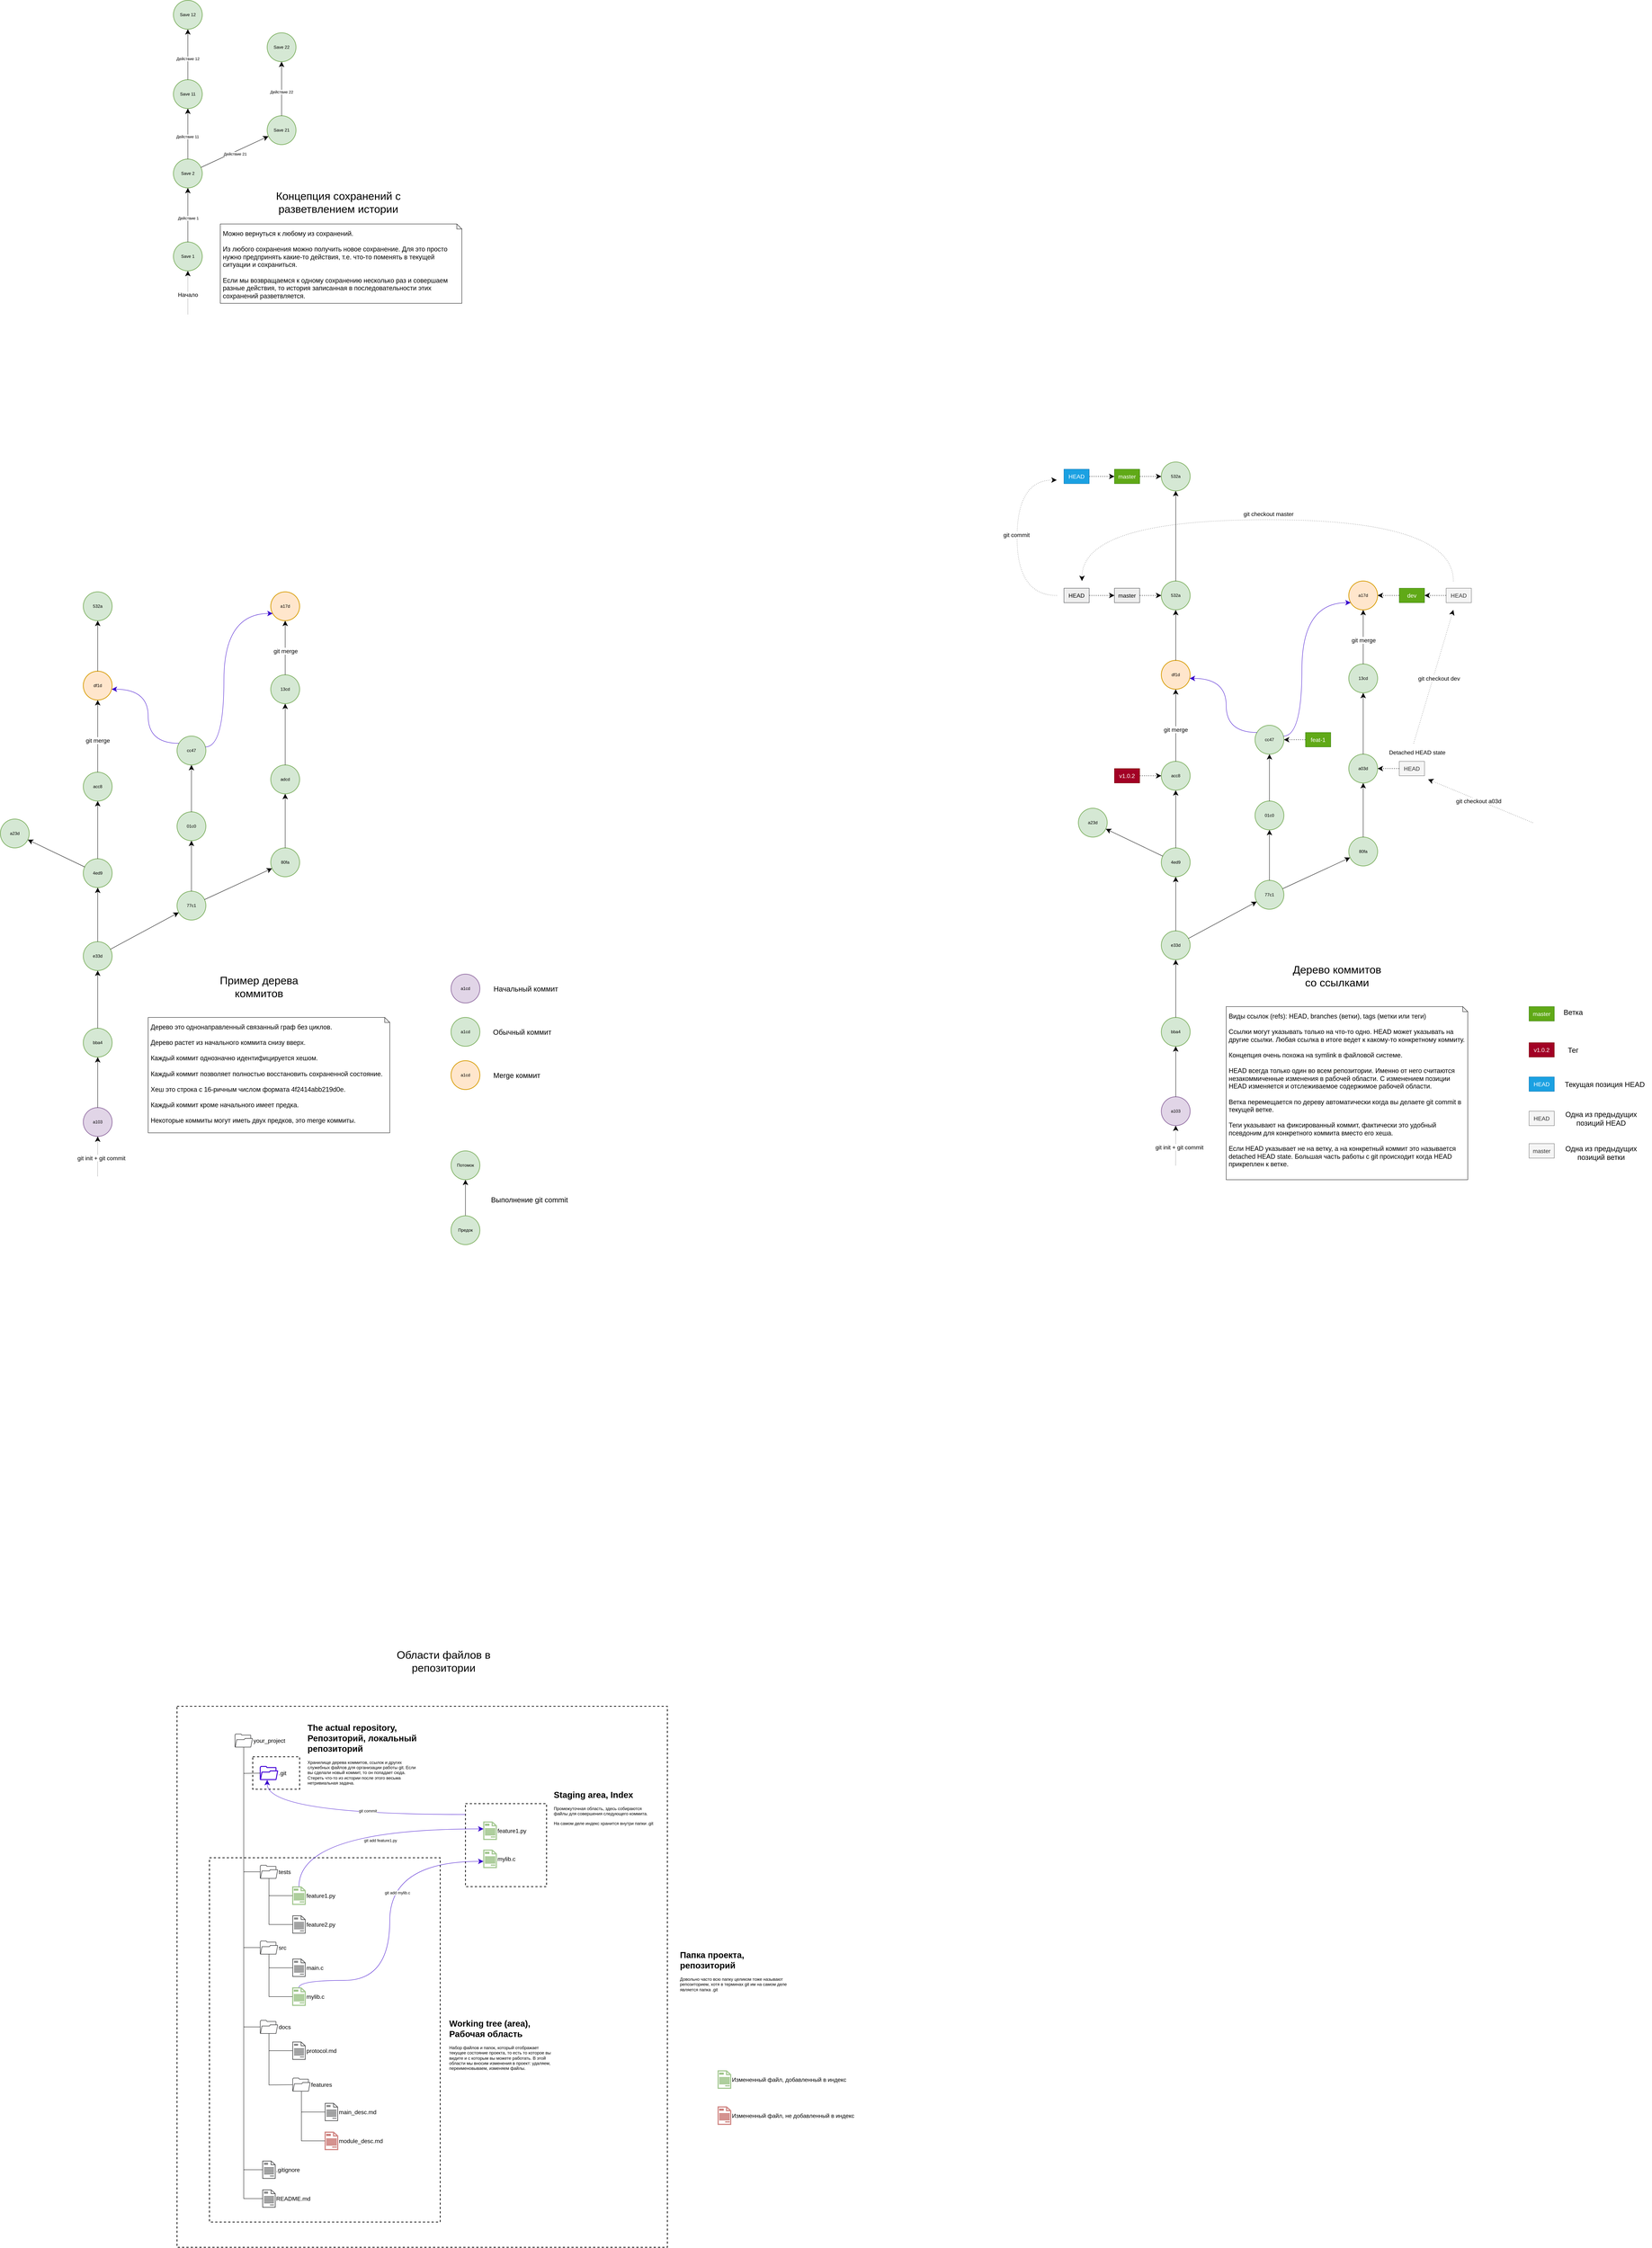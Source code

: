 <mxfile version="15.8.7" type="device" pages="2"><diagram id="VVmiIUt1L3mFCUkgA114" name="Basic"><mxGraphModel dx="2370" dy="3708" grid="1" gridSize="10" guides="1" tooltips="1" connect="1" arrows="1" fold="1" page="1" pageScale="1" pageWidth="850" pageHeight="1100" math="0" shadow="0"><root><mxCell id="pUc-3Z53wgkuD9RKi1kn-0"/><mxCell id="pUc-3Z53wgkuD9RKi1kn-1" parent="pUc-3Z53wgkuD9RKi1kn-0"/><mxCell id="P6l6usnqzeUo-VarXXQR-38" value="" style="rounded=0;whiteSpace=wrap;html=1;dashed=1;strokeWidth=2;fillColor=none;" vertex="1" parent="pUc-3Z53wgkuD9RKi1kn-1"><mxGeometry x="1030" y="3060" width="130" height="90" as="geometry"/></mxCell><mxCell id="P6l6usnqzeUo-VarXXQR-36" value="" style="rounded=0;whiteSpace=wrap;html=1;dashed=1;strokeWidth=2;fillColor=none;" vertex="1" parent="pUc-3Z53wgkuD9RKi1kn-1"><mxGeometry x="910" y="3340" width="640" height="1010" as="geometry"/></mxCell><mxCell id="P6l6usnqzeUo-VarXXQR-40" value="" style="rounded=0;whiteSpace=wrap;html=1;dashed=1;strokeWidth=2;fillColor=none;" vertex="1" parent="pUc-3Z53wgkuD9RKi1kn-1"><mxGeometry x="820" y="2920" width="1360" height="1500" as="geometry"/></mxCell><mxCell id="Mqnd2VDvRO0kqoR6BN-T-0" value="77c1" style="ellipse;whiteSpace=wrap;html=1;aspect=fixed;fillColor=#d5e8d4;strokeColor=#82b366;strokeWidth=2;perimeterSpacing=0;sketch=0;shadow=0;" parent="pUc-3Z53wgkuD9RKi1kn-1" vertex="1"><mxGeometry x="820" y="660" width="80" height="80" as="geometry"/></mxCell><mxCell id="Mqnd2VDvRO0kqoR6BN-T-1" value="4ed9" style="ellipse;whiteSpace=wrap;html=1;aspect=fixed;fillColor=#d5e8d4;strokeColor=#82b366;strokeWidth=2;" parent="pUc-3Z53wgkuD9RKi1kn-1" vertex="1"><mxGeometry x="560" y="570" width="80" height="80" as="geometry"/></mxCell><mxCell id="Mqnd2VDvRO0kqoR6BN-T-3" value="e33d" style="ellipse;whiteSpace=wrap;html=1;aspect=fixed;fillColor=#d5e8d4;strokeColor=#82b366;strokeWidth=2;" parent="pUc-3Z53wgkuD9RKi1kn-1" vertex="1"><mxGeometry x="560" y="800" width="80" height="80" as="geometry"/></mxCell><mxCell id="Mqnd2VDvRO0kqoR6BN-T-4" style="orthogonalLoop=1;jettySize=auto;html=1;fontSize=16;endSize=12;strokeWidth=1;" parent="pUc-3Z53wgkuD9RKi1kn-1" source="Mqnd2VDvRO0kqoR6BN-T-3" target="Mqnd2VDvRO0kqoR6BN-T-1" edge="1"><mxGeometry relative="1" as="geometry"><mxPoint x="610" y="1020" as="sourcePoint"/><mxPoint x="610" y="460" as="targetPoint"/></mxGeometry></mxCell><mxCell id="Mqnd2VDvRO0kqoR6BN-T-5" style="orthogonalLoop=1;jettySize=auto;html=1;fontSize=16;endSize=12;strokeWidth=1;" parent="pUc-3Z53wgkuD9RKi1kn-1" source="Mqnd2VDvRO0kqoR6BN-T-3" target="Mqnd2VDvRO0kqoR6BN-T-0" edge="1"><mxGeometry relative="1" as="geometry"><mxPoint x="610" y="810.0" as="sourcePoint"/><mxPoint x="610" y="500" as="targetPoint"/></mxGeometry></mxCell><mxCell id="Mqnd2VDvRO0kqoR6BN-T-6" value="01c0" style="ellipse;whiteSpace=wrap;html=1;aspect=fixed;fillColor=#d5e8d4;strokeColor=#82b366;strokeWidth=2;perimeterSpacing=0;sketch=0;shadow=0;" parent="pUc-3Z53wgkuD9RKi1kn-1" vertex="1"><mxGeometry x="820" y="440" width="80" height="80" as="geometry"/></mxCell><mxCell id="Mqnd2VDvRO0kqoR6BN-T-7" style="orthogonalLoop=1;jettySize=auto;html=1;fontSize=16;endSize=12;strokeWidth=1;" parent="pUc-3Z53wgkuD9RKi1kn-1" source="Mqnd2VDvRO0kqoR6BN-T-0" target="Mqnd2VDvRO0kqoR6BN-T-6" edge="1"><mxGeometry relative="1" as="geometry"><mxPoint x="610.812" y="924.493" as="sourcePoint"/><mxPoint x="839.197" y="735.518" as="targetPoint"/></mxGeometry></mxCell><mxCell id="Mqnd2VDvRO0kqoR6BN-T-8" value="acc8" style="ellipse;whiteSpace=wrap;html=1;aspect=fixed;fillColor=#d5e8d4;strokeColor=#82b366;strokeWidth=2;perimeterSpacing=0;sketch=0;shadow=0;" parent="pUc-3Z53wgkuD9RKi1kn-1" vertex="1"><mxGeometry x="560" y="330" width="80" height="80" as="geometry"/></mxCell><mxCell id="Mqnd2VDvRO0kqoR6BN-T-9" value="" style="orthogonalLoop=1;jettySize=auto;html=1;fontSize=16;endSize=12;strokeWidth=1;" parent="pUc-3Z53wgkuD9RKi1kn-1" source="Mqnd2VDvRO0kqoR6BN-T-1" target="Mqnd2VDvRO0kqoR6BN-T-8" edge="1"><mxGeometry relative="1" as="geometry"><mxPoint x="900" y="730" as="sourcePoint"/><mxPoint x="900" y="590" as="targetPoint"/></mxGeometry></mxCell><mxCell id="Mqnd2VDvRO0kqoR6BN-T-10" value="bba4" style="ellipse;whiteSpace=wrap;html=1;aspect=fixed;fillColor=#d5e8d4;strokeColor=#82b366;strokeWidth=2;perimeterSpacing=0;sketch=0;shadow=0;" parent="pUc-3Z53wgkuD9RKi1kn-1" vertex="1"><mxGeometry x="560" y="1040" width="80" height="80" as="geometry"/></mxCell><mxCell id="Mqnd2VDvRO0kqoR6BN-T-11" value="a103" style="ellipse;whiteSpace=wrap;html=1;aspect=fixed;fillColor=#e1d5e7;strokeColor=#9673a6;strokeWidth=2;perimeterSpacing=0;sketch=0;shadow=0;" parent="pUc-3Z53wgkuD9RKi1kn-1" vertex="1"><mxGeometry x="560" y="1260" width="80" height="80" as="geometry"/></mxCell><mxCell id="Mqnd2VDvRO0kqoR6BN-T-12" style="orthogonalLoop=1;jettySize=auto;html=1;fontSize=16;endSize=12;strokeWidth=1;" parent="pUc-3Z53wgkuD9RKi1kn-1" source="Mqnd2VDvRO0kqoR6BN-T-11" target="Mqnd2VDvRO0kqoR6BN-T-10" edge="1"><mxGeometry relative="1" as="geometry"><mxPoint x="720" y="1390" as="sourcePoint"/><mxPoint x="720" y="1240" as="targetPoint"/></mxGeometry></mxCell><mxCell id="Mqnd2VDvRO0kqoR6BN-T-13" value="" style="orthogonalLoop=1;jettySize=auto;html=1;fontSize=16;endSize=12;strokeWidth=1;" parent="pUc-3Z53wgkuD9RKi1kn-1" source="Mqnd2VDvRO0kqoR6BN-T-10" target="Mqnd2VDvRO0kqoR6BN-T-3" edge="1"><mxGeometry relative="1" as="geometry"><mxPoint x="610" y="1270" as="sourcePoint"/><mxPoint x="610" y="1130" as="targetPoint"/><mxPoint as="offset"/></mxGeometry></mxCell><mxCell id="Mqnd2VDvRO0kqoR6BN-T-14" value="cc47" style="ellipse;whiteSpace=wrap;html=1;aspect=fixed;fillColor=#d5e8d4;strokeColor=#82b366;strokeWidth=2;perimeterSpacing=0;sketch=0;shadow=0;" parent="pUc-3Z53wgkuD9RKi1kn-1" vertex="1"><mxGeometry x="820" y="230" width="80" height="80" as="geometry"/></mxCell><mxCell id="Mqnd2VDvRO0kqoR6BN-T-15" style="orthogonalLoop=1;jettySize=auto;html=1;fontSize=16;endSize=12;strokeWidth=1;" parent="pUc-3Z53wgkuD9RKi1kn-1" source="Mqnd2VDvRO0kqoR6BN-T-6" target="Mqnd2VDvRO0kqoR6BN-T-14" edge="1"><mxGeometry relative="1" as="geometry"><mxPoint x="870" y="670" as="sourcePoint"/><mxPoint x="870" y="530" as="targetPoint"/></mxGeometry></mxCell><mxCell id="Mqnd2VDvRO0kqoR6BN-T-16" style="orthogonalLoop=1;jettySize=auto;html=1;fontSize=16;endSize=12;strokeWidth=1;" parent="pUc-3Z53wgkuD9RKi1kn-1" source="Mqnd2VDvRO0kqoR6BN-T-0" target="Mqnd2VDvRO0kqoR6BN-T-17" edge="1"><mxGeometry relative="1" as="geometry"><mxPoint x="1070" y="650" as="sourcePoint"/><mxPoint x="1290" y="550" as="targetPoint"/></mxGeometry></mxCell><mxCell id="Mqnd2VDvRO0kqoR6BN-T-17" value="80fa" style="ellipse;whiteSpace=wrap;html=1;aspect=fixed;fillColor=#d5e8d4;strokeColor=#82b366;strokeWidth=2;perimeterSpacing=0;sketch=0;shadow=0;" parent="pUc-3Z53wgkuD9RKi1kn-1" vertex="1"><mxGeometry x="1080" y="540" width="80" height="80" as="geometry"/></mxCell><mxCell id="Mqnd2VDvRO0kqoR6BN-T-18" value="adcd" style="ellipse;whiteSpace=wrap;html=1;aspect=fixed;fillColor=#d5e8d4;strokeColor=#82b366;strokeWidth=2;perimeterSpacing=0;sketch=0;shadow=0;" parent="pUc-3Z53wgkuD9RKi1kn-1" vertex="1"><mxGeometry x="1080" y="310" width="80" height="80" as="geometry"/></mxCell><mxCell id="Mqnd2VDvRO0kqoR6BN-T-19" style="orthogonalLoop=1;jettySize=auto;html=1;fontSize=16;endSize=12;strokeWidth=1;" parent="pUc-3Z53wgkuD9RKi1kn-1" source="Mqnd2VDvRO0kqoR6BN-T-17" target="Mqnd2VDvRO0kqoR6BN-T-18" edge="1"><mxGeometry relative="1" as="geometry"><mxPoint x="906.314" y="693.227" as="sourcePoint"/><mxPoint x="1093.682" y="606.762" as="targetPoint"/></mxGeometry></mxCell><mxCell id="Mqnd2VDvRO0kqoR6BN-T-20" value="df1d" style="ellipse;whiteSpace=wrap;html=1;aspect=fixed;fillColor=#ffe6cc;strokeColor=#d79b00;strokeWidth=2;perimeterSpacing=0;sketch=0;shadow=0;" parent="pUc-3Z53wgkuD9RKi1kn-1" vertex="1"><mxGeometry x="560" y="50" width="80" height="80" as="geometry"/></mxCell><mxCell id="Mqnd2VDvRO0kqoR6BN-T-22" style="orthogonalLoop=1;jettySize=auto;html=1;fontSize=16;endSize=12;strokeWidth=1;" parent="pUc-3Z53wgkuD9RKi1kn-1" source="Mqnd2VDvRO0kqoR6BN-T-8" target="Mqnd2VDvRO0kqoR6BN-T-20" edge="1"><mxGeometry relative="1" as="geometry"><mxPoint x="880" y="460" as="sourcePoint"/><mxPoint x="880" y="330" as="targetPoint"/></mxGeometry></mxCell><mxCell id="gtjzoDFIF93jY00ev7ro-2" value="git merge" style="edgeLabel;html=1;align=center;verticalAlign=middle;resizable=0;points=[];fontSize=16;" parent="Mqnd2VDvRO0kqoR6BN-T-22" vertex="1" connectable="0"><mxGeometry x="-0.115" relative="1" as="geometry"><mxPoint as="offset"/></mxGeometry></mxCell><mxCell id="Mqnd2VDvRO0kqoR6BN-T-23" value="a23d" style="ellipse;whiteSpace=wrap;html=1;aspect=fixed;fillColor=#d5e8d4;strokeColor=#82b366;strokeWidth=2;" parent="pUc-3Z53wgkuD9RKi1kn-1" vertex="1"><mxGeometry x="330" y="460" width="80" height="80" as="geometry"/></mxCell><mxCell id="Mqnd2VDvRO0kqoR6BN-T-24" style="orthogonalLoop=1;jettySize=auto;html=1;fontSize=16;endSize=12;strokeWidth=1;" parent="pUc-3Z53wgkuD9RKi1kn-1" source="Mqnd2VDvRO0kqoR6BN-T-1" target="Mqnd2VDvRO0kqoR6BN-T-23" edge="1"><mxGeometry relative="1" as="geometry"><mxPoint x="610" y="1050" as="sourcePoint"/><mxPoint x="610" y="890" as="targetPoint"/></mxGeometry></mxCell><mxCell id="Mqnd2VDvRO0kqoR6BN-T-25" value="532a" style="ellipse;whiteSpace=wrap;html=1;aspect=fixed;fillColor=#d5e8d4;strokeColor=#82b366;strokeWidth=2;perimeterSpacing=0;sketch=0;shadow=0;" parent="pUc-3Z53wgkuD9RKi1kn-1" vertex="1"><mxGeometry x="560" y="-170" width="80" height="80" as="geometry"/></mxCell><mxCell id="Mqnd2VDvRO0kqoR6BN-T-26" style="orthogonalLoop=1;jettySize=auto;html=1;fontSize=16;endSize=12;strokeWidth=1;" parent="pUc-3Z53wgkuD9RKi1kn-1" source="Mqnd2VDvRO0kqoR6BN-T-20" target="Mqnd2VDvRO0kqoR6BN-T-25" edge="1"><mxGeometry relative="1" as="geometry"><mxPoint x="837.095" y="257.257" as="sourcePoint"/><mxPoint x="642.888" y="122.768" as="targetPoint"/></mxGeometry></mxCell><mxCell id="Mqnd2VDvRO0kqoR6BN-T-27" value="13cd" style="ellipse;whiteSpace=wrap;html=1;aspect=fixed;fillColor=#d5e8d4;strokeColor=#82b366;strokeWidth=2;perimeterSpacing=0;sketch=0;shadow=0;" parent="pUc-3Z53wgkuD9RKi1kn-1" vertex="1"><mxGeometry x="1080" y="60" width="80" height="80" as="geometry"/></mxCell><mxCell id="Mqnd2VDvRO0kqoR6BN-T-28" style="orthogonalLoop=1;jettySize=auto;html=1;fontSize=16;endSize=12;strokeWidth=1;" parent="pUc-3Z53wgkuD9RKi1kn-1" source="Mqnd2VDvRO0kqoR6BN-T-18" target="Mqnd2VDvRO0kqoR6BN-T-27" edge="1"><mxGeometry relative="1" as="geometry"><mxPoint x="1130" y="550" as="sourcePoint"/><mxPoint x="1130" y="400" as="targetPoint"/></mxGeometry></mxCell><mxCell id="Mqnd2VDvRO0kqoR6BN-T-29" value="a17d" style="ellipse;whiteSpace=wrap;html=1;aspect=fixed;fillColor=#ffe6cc;strokeColor=#d79b00;strokeWidth=2;perimeterSpacing=0;sketch=0;shadow=0;" parent="pUc-3Z53wgkuD9RKi1kn-1" vertex="1"><mxGeometry x="1080" y="-170" width="80" height="80" as="geometry"/></mxCell><mxCell id="Mqnd2VDvRO0kqoR6BN-T-30" style="orthogonalLoop=1;jettySize=auto;html=1;fontSize=16;endSize=12;strokeWidth=1;" parent="pUc-3Z53wgkuD9RKi1kn-1" source="Mqnd2VDvRO0kqoR6BN-T-27" target="Mqnd2VDvRO0kqoR6BN-T-29" edge="1"><mxGeometry relative="1" as="geometry"><mxPoint x="1130" y="320" as="sourcePoint"/><mxPoint x="1130" y="150" as="targetPoint"/></mxGeometry></mxCell><mxCell id="gtjzoDFIF93jY00ev7ro-3" value="git merge" style="edgeLabel;html=1;align=center;verticalAlign=middle;resizable=0;points=[];fontSize=16;" parent="Mqnd2VDvRO0kqoR6BN-T-30" vertex="1" connectable="0"><mxGeometry x="-0.119" y="-1" relative="1" as="geometry"><mxPoint as="offset"/></mxGeometry></mxCell><mxCell id="igc9G5rUB0XkG3gdoPb_-0" style="orthogonalLoop=1;jettySize=auto;html=1;fontSize=30;strokeWidth=1;elbow=vertical;edgeStyle=orthogonalEdgeStyle;curved=1;endSize=12;fillColor=#6a00ff;strokeColor=#3700CC;" parent="pUc-3Z53wgkuD9RKi1kn-1" source="Mqnd2VDvRO0kqoR6BN-T-14" target="Mqnd2VDvRO0kqoR6BN-T-20" edge="1"><mxGeometry relative="1" as="geometry"><mxPoint x="710.0" y="99.989" as="targetPoint"/><Array as="points"><mxPoint x="740" y="250"/><mxPoint x="740" y="100"/></Array><mxPoint x="1010.0" y="329.989" as="sourcePoint"/></mxGeometry></mxCell><mxCell id="igc9G5rUB0XkG3gdoPb_-1" style="orthogonalLoop=1;jettySize=auto;html=1;fontSize=30;strokeWidth=1;elbow=vertical;edgeStyle=orthogonalEdgeStyle;curved=1;endSize=12;fillColor=#6a00ff;strokeColor=#3700CC;" parent="pUc-3Z53wgkuD9RKi1kn-1" source="Mqnd2VDvRO0kqoR6BN-T-14" target="Mqnd2VDvRO0kqoR6BN-T-29" edge="1"><mxGeometry relative="1" as="geometry"><mxPoint x="648.73" y="110.0" as="targetPoint"/><Array as="points"><mxPoint x="950" y="260"/><mxPoint x="950" y="-110"/></Array><mxPoint x="835.359" y="260.0" as="sourcePoint"/></mxGeometry></mxCell><mxCell id="sHGu2jUR2FiYD_zulT5p-0" value="Пример дерева коммитов" style="text;html=1;strokeColor=none;fillColor=none;align=center;verticalAlign=middle;whiteSpace=wrap;rounded=0;fontSize=30;" parent="pUc-3Z53wgkuD9RKi1kn-1" vertex="1"><mxGeometry x="900" y="880" width="295" height="90" as="geometry"/></mxCell><mxCell id="sHGu2jUR2FiYD_zulT5p-1" value="&lt;div style=&quot;font-size: 18px&quot;&gt;Дерево это однонаправленный связанный граф без циклов.&lt;/div&gt;&lt;div style=&quot;font-size: 18px&quot;&gt;&lt;br&gt;&lt;/div&gt;&lt;div style=&quot;font-size: 18px&quot;&gt;Дерево растет из начального коммита снизу вверх.&lt;/div&gt;&lt;div style=&quot;font-size: 18px&quot;&gt;&lt;br&gt;&lt;/div&gt;&lt;div style=&quot;font-size: 18px&quot;&gt;Каждый коммит однозначно идентифицируется хешом.&lt;/div&gt;&lt;div style=&quot;font-size: 18px&quot;&gt;&lt;br&gt;&lt;/div&gt;&lt;div style=&quot;font-size: 18px&quot;&gt;Каждый коммит позволяет полностью восстановить сохраненной состояние.&lt;/div&gt;&lt;div style=&quot;font-size: 18px&quot;&gt;&lt;br&gt;&lt;/div&gt;&lt;div style=&quot;font-size: 18px&quot;&gt;Хеш это строка c 16-ричным числом формата 4f2414abb219d0e.&lt;/div&gt;&lt;div style=&quot;font-size: 18px&quot;&gt;&lt;br&gt;&lt;/div&gt;&lt;div style=&quot;font-size: 18px&quot;&gt;Каждый коммит кроме начального имеет предка.&lt;/div&gt;&lt;div style=&quot;font-size: 18px&quot;&gt;&lt;br&gt;&lt;/div&gt;&lt;div style=&quot;font-size: 18px&quot;&gt;Некоторые коммиты могут иметь двух предков, это merge коммиты.&lt;/div&gt;&lt;div style=&quot;font-size: 18px&quot;&gt;&lt;/div&gt;" style="shape=note;whiteSpace=wrap;html=1;backgroundOutline=1;darkOpacity=0.05;fontSize=18;size=14;align=left;verticalAlign=top;spacingTop=10;spacingLeft=5;" parent="pUc-3Z53wgkuD9RKi1kn-1" vertex="1"><mxGeometry x="740" y="1010" width="670" height="320" as="geometry"/></mxCell><mxCell id="sHGu2jUR2FiYD_zulT5p-2" value="a1cd" style="ellipse;whiteSpace=wrap;html=1;aspect=fixed;fillColor=#e1d5e7;strokeColor=#9673a6;strokeWidth=2;perimeterSpacing=0;sketch=0;shadow=0;" parent="pUc-3Z53wgkuD9RKi1kn-1" vertex="1"><mxGeometry x="1580" y="890" width="80" height="80" as="geometry"/></mxCell><mxCell id="sHGu2jUR2FiYD_zulT5p-3" value="Начальный коммит" style="text;html=1;strokeColor=none;fillColor=none;align=center;verticalAlign=middle;whiteSpace=wrap;rounded=0;fontSize=20;" parent="pUc-3Z53wgkuD9RKi1kn-1" vertex="1"><mxGeometry x="1660" y="885" width="255" height="90" as="geometry"/></mxCell><mxCell id="sHGu2jUR2FiYD_zulT5p-4" value="a1cd" style="ellipse;whiteSpace=wrap;html=1;aspect=fixed;fillColor=#d5e8d4;strokeColor=#82b366;strokeWidth=2;perimeterSpacing=0;sketch=0;shadow=0;" parent="pUc-3Z53wgkuD9RKi1kn-1" vertex="1"><mxGeometry x="1580" y="1010" width="80" height="80" as="geometry"/></mxCell><mxCell id="sHGu2jUR2FiYD_zulT5p-5" value="Обычный коммит" style="text;html=1;strokeColor=none;fillColor=none;align=center;verticalAlign=middle;whiteSpace=wrap;rounded=0;fontSize=20;" parent="pUc-3Z53wgkuD9RKi1kn-1" vertex="1"><mxGeometry x="1650" y="1005" width="255" height="90" as="geometry"/></mxCell><mxCell id="sHGu2jUR2FiYD_zulT5p-6" value="a1cd" style="ellipse;whiteSpace=wrap;html=1;aspect=fixed;fillColor=#ffe6cc;strokeColor=#d79b00;strokeWidth=2;perimeterSpacing=0;sketch=0;shadow=0;" parent="pUc-3Z53wgkuD9RKi1kn-1" vertex="1"><mxGeometry x="1580" y="1130" width="80" height="80" as="geometry"/></mxCell><mxCell id="sHGu2jUR2FiYD_zulT5p-7" value="Merge коммит" style="text;html=1;strokeColor=none;fillColor=none;align=center;verticalAlign=middle;whiteSpace=wrap;rounded=0;fontSize=20;" parent="pUc-3Z53wgkuD9RKi1kn-1" vertex="1"><mxGeometry x="1640" y="1125" width="245" height="90" as="geometry"/></mxCell><mxCell id="gtjzoDFIF93jY00ev7ro-0" style="orthogonalLoop=1;jettySize=auto;html=1;fontSize=30;endSize=12;strokeWidth=1;dashed=1;dashPattern=1 2;" parent="pUc-3Z53wgkuD9RKi1kn-1" target="Mqnd2VDvRO0kqoR6BN-T-11" edge="1"><mxGeometry relative="1" as="geometry"><mxPoint x="599.76" y="1450" as="sourcePoint"/><mxPoint x="599.76" y="1370" as="targetPoint"/></mxGeometry></mxCell><mxCell id="gtjzoDFIF93jY00ev7ro-1" value="git init + git commit" style="edgeLabel;html=1;align=center;verticalAlign=middle;resizable=0;points=[];fontSize=16;" parent="gtjzoDFIF93jY00ev7ro-0" vertex="1" connectable="0"><mxGeometry x="-0.177" y="-1" relative="1" as="geometry"><mxPoint x="9" y="-5" as="offset"/></mxGeometry></mxCell><mxCell id="gtjzoDFIF93jY00ev7ro-4" style="orthogonalLoop=1;jettySize=auto;html=1;fontSize=16;endSize=12;strokeWidth=1;" parent="pUc-3Z53wgkuD9RKi1kn-1" source="gtjzoDFIF93jY00ev7ro-7" target="gtjzoDFIF93jY00ev7ro-6" edge="1"><mxGeometry relative="1" as="geometry"><mxPoint x="1610" y="1550" as="sourcePoint"/><mxPoint x="1610" y="1400" as="targetPoint"/></mxGeometry></mxCell><mxCell id="gtjzoDFIF93jY00ev7ro-5" value="Выполнение git commit" style="text;html=1;strokeColor=none;fillColor=none;align=center;verticalAlign=middle;whiteSpace=wrap;rounded=0;fontSize=20;" parent="pUc-3Z53wgkuD9RKi1kn-1" vertex="1"><mxGeometry x="1670" y="1470" width="255" height="90" as="geometry"/></mxCell><mxCell id="gtjzoDFIF93jY00ev7ro-6" value="Потомок" style="ellipse;whiteSpace=wrap;html=1;aspect=fixed;fillColor=#d5e8d4;strokeColor=#82b366;strokeWidth=2;perimeterSpacing=0;sketch=0;shadow=0;" parent="pUc-3Z53wgkuD9RKi1kn-1" vertex="1"><mxGeometry x="1580" y="1380" width="80" height="80" as="geometry"/></mxCell><mxCell id="gtjzoDFIF93jY00ev7ro-7" value="Предок" style="ellipse;whiteSpace=wrap;html=1;aspect=fixed;fillColor=#d5e8d4;strokeColor=#82b366;strokeWidth=2;perimeterSpacing=0;sketch=0;shadow=0;" parent="pUc-3Z53wgkuD9RKi1kn-1" vertex="1"><mxGeometry x="1580" y="1560" width="80" height="80" as="geometry"/></mxCell><mxCell id="gtjzoDFIF93jY00ev7ro-8" value="77c1" style="ellipse;whiteSpace=wrap;html=1;aspect=fixed;fillColor=#d5e8d4;strokeColor=#82b366;strokeWidth=2;perimeterSpacing=0;sketch=0;shadow=0;" parent="pUc-3Z53wgkuD9RKi1kn-1" vertex="1"><mxGeometry x="3810" y="630" width="80" height="80" as="geometry"/></mxCell><mxCell id="gtjzoDFIF93jY00ev7ro-9" value="4ed9" style="ellipse;whiteSpace=wrap;html=1;aspect=fixed;fillColor=#d5e8d4;strokeColor=#82b366;strokeWidth=2;" parent="pUc-3Z53wgkuD9RKi1kn-1" vertex="1"><mxGeometry x="3550" y="540" width="80" height="80" as="geometry"/></mxCell><mxCell id="gtjzoDFIF93jY00ev7ro-10" value="e33d" style="ellipse;whiteSpace=wrap;html=1;aspect=fixed;fillColor=#d5e8d4;strokeColor=#82b366;strokeWidth=2;" parent="pUc-3Z53wgkuD9RKi1kn-1" vertex="1"><mxGeometry x="3550" y="770" width="80" height="80" as="geometry"/></mxCell><mxCell id="gtjzoDFIF93jY00ev7ro-11" style="orthogonalLoop=1;jettySize=auto;html=1;fontSize=16;endSize=12;strokeWidth=1;" parent="pUc-3Z53wgkuD9RKi1kn-1" source="gtjzoDFIF93jY00ev7ro-10" target="gtjzoDFIF93jY00ev7ro-9" edge="1"><mxGeometry relative="1" as="geometry"><mxPoint x="3600" y="990" as="sourcePoint"/><mxPoint x="3600" y="430" as="targetPoint"/></mxGeometry></mxCell><mxCell id="gtjzoDFIF93jY00ev7ro-12" style="orthogonalLoop=1;jettySize=auto;html=1;fontSize=16;endSize=12;strokeWidth=1;" parent="pUc-3Z53wgkuD9RKi1kn-1" source="gtjzoDFIF93jY00ev7ro-10" target="gtjzoDFIF93jY00ev7ro-8" edge="1"><mxGeometry relative="1" as="geometry"><mxPoint x="3600" y="780.0" as="sourcePoint"/><mxPoint x="3600" y="470" as="targetPoint"/></mxGeometry></mxCell><mxCell id="gtjzoDFIF93jY00ev7ro-13" value="01c0" style="ellipse;whiteSpace=wrap;html=1;aspect=fixed;fillColor=#d5e8d4;strokeColor=#82b366;strokeWidth=2;perimeterSpacing=0;sketch=0;shadow=0;" parent="pUc-3Z53wgkuD9RKi1kn-1" vertex="1"><mxGeometry x="3810" y="410" width="80" height="80" as="geometry"/></mxCell><mxCell id="gtjzoDFIF93jY00ev7ro-14" style="orthogonalLoop=1;jettySize=auto;html=1;fontSize=16;endSize=12;strokeWidth=1;" parent="pUc-3Z53wgkuD9RKi1kn-1" source="gtjzoDFIF93jY00ev7ro-8" target="gtjzoDFIF93jY00ev7ro-13" edge="1"><mxGeometry relative="1" as="geometry"><mxPoint x="3600.812" y="894.493" as="sourcePoint"/><mxPoint x="3829.197" y="705.518" as="targetPoint"/></mxGeometry></mxCell><mxCell id="gtjzoDFIF93jY00ev7ro-15" value="acc8" style="ellipse;whiteSpace=wrap;html=1;aspect=fixed;fillColor=#d5e8d4;strokeColor=#82b366;strokeWidth=2;perimeterSpacing=0;sketch=0;shadow=0;" parent="pUc-3Z53wgkuD9RKi1kn-1" vertex="1"><mxGeometry x="3550" y="300" width="80" height="80" as="geometry"/></mxCell><mxCell id="gtjzoDFIF93jY00ev7ro-16" value="" style="orthogonalLoop=1;jettySize=auto;html=1;fontSize=16;endSize=12;strokeWidth=1;" parent="pUc-3Z53wgkuD9RKi1kn-1" source="gtjzoDFIF93jY00ev7ro-9" target="gtjzoDFIF93jY00ev7ro-15" edge="1"><mxGeometry relative="1" as="geometry"><mxPoint x="3890" y="700" as="sourcePoint"/><mxPoint x="3890" y="560" as="targetPoint"/></mxGeometry></mxCell><mxCell id="gtjzoDFIF93jY00ev7ro-17" value="bba4" style="ellipse;whiteSpace=wrap;html=1;aspect=fixed;fillColor=#d5e8d4;strokeColor=#82b366;strokeWidth=2;perimeterSpacing=0;sketch=0;shadow=0;" parent="pUc-3Z53wgkuD9RKi1kn-1" vertex="1"><mxGeometry x="3550" y="1010" width="80" height="80" as="geometry"/></mxCell><mxCell id="gtjzoDFIF93jY00ev7ro-18" value="a103" style="ellipse;whiteSpace=wrap;html=1;aspect=fixed;fillColor=#e1d5e7;strokeColor=#9673a6;strokeWidth=2;perimeterSpacing=0;sketch=0;shadow=0;" parent="pUc-3Z53wgkuD9RKi1kn-1" vertex="1"><mxGeometry x="3550" y="1230" width="80" height="80" as="geometry"/></mxCell><mxCell id="gtjzoDFIF93jY00ev7ro-19" style="orthogonalLoop=1;jettySize=auto;html=1;fontSize=16;endSize=12;strokeWidth=1;" parent="pUc-3Z53wgkuD9RKi1kn-1" source="gtjzoDFIF93jY00ev7ro-18" target="gtjzoDFIF93jY00ev7ro-17" edge="1"><mxGeometry relative="1" as="geometry"><mxPoint x="3710" y="1360" as="sourcePoint"/><mxPoint x="3710" y="1210" as="targetPoint"/></mxGeometry></mxCell><mxCell id="gtjzoDFIF93jY00ev7ro-20" value="" style="orthogonalLoop=1;jettySize=auto;html=1;fontSize=16;endSize=12;strokeWidth=1;" parent="pUc-3Z53wgkuD9RKi1kn-1" source="gtjzoDFIF93jY00ev7ro-17" target="gtjzoDFIF93jY00ev7ro-10" edge="1"><mxGeometry relative="1" as="geometry"><mxPoint x="3600" y="1240" as="sourcePoint"/><mxPoint x="3600" y="1100" as="targetPoint"/><mxPoint as="offset"/></mxGeometry></mxCell><mxCell id="gtjzoDFIF93jY00ev7ro-21" value="cc47" style="ellipse;whiteSpace=wrap;html=1;aspect=fixed;fillColor=#d5e8d4;strokeColor=#82b366;strokeWidth=2;perimeterSpacing=0;sketch=0;shadow=0;" parent="pUc-3Z53wgkuD9RKi1kn-1" vertex="1"><mxGeometry x="3810" y="200" width="80" height="80" as="geometry"/></mxCell><mxCell id="gtjzoDFIF93jY00ev7ro-22" style="orthogonalLoop=1;jettySize=auto;html=1;fontSize=16;endSize=12;strokeWidth=1;" parent="pUc-3Z53wgkuD9RKi1kn-1" source="gtjzoDFIF93jY00ev7ro-13" target="gtjzoDFIF93jY00ev7ro-21" edge="1"><mxGeometry relative="1" as="geometry"><mxPoint x="3860" y="640" as="sourcePoint"/><mxPoint x="3860" y="500" as="targetPoint"/></mxGeometry></mxCell><mxCell id="gtjzoDFIF93jY00ev7ro-23" style="orthogonalLoop=1;jettySize=auto;html=1;fontSize=16;endSize=12;strokeWidth=1;" parent="pUc-3Z53wgkuD9RKi1kn-1" source="gtjzoDFIF93jY00ev7ro-8" target="gtjzoDFIF93jY00ev7ro-24" edge="1"><mxGeometry relative="1" as="geometry"><mxPoint x="4060" y="620" as="sourcePoint"/><mxPoint x="4280" y="520" as="targetPoint"/></mxGeometry></mxCell><mxCell id="gtjzoDFIF93jY00ev7ro-24" value="80fa" style="ellipse;whiteSpace=wrap;html=1;aspect=fixed;fillColor=#d5e8d4;strokeColor=#82b366;strokeWidth=2;perimeterSpacing=0;sketch=0;shadow=0;" parent="pUc-3Z53wgkuD9RKi1kn-1" vertex="1"><mxGeometry x="4070" y="510" width="80" height="80" as="geometry"/></mxCell><mxCell id="gtjzoDFIF93jY00ev7ro-25" value="a03d" style="ellipse;whiteSpace=wrap;html=1;aspect=fixed;fillColor=#d5e8d4;strokeColor=#82b366;strokeWidth=2;perimeterSpacing=0;sketch=0;shadow=0;" parent="pUc-3Z53wgkuD9RKi1kn-1" vertex="1"><mxGeometry x="4070" y="280" width="80" height="80" as="geometry"/></mxCell><mxCell id="gtjzoDFIF93jY00ev7ro-26" style="orthogonalLoop=1;jettySize=auto;html=1;fontSize=16;endSize=12;strokeWidth=1;" parent="pUc-3Z53wgkuD9RKi1kn-1" source="gtjzoDFIF93jY00ev7ro-24" target="gtjzoDFIF93jY00ev7ro-25" edge="1"><mxGeometry relative="1" as="geometry"><mxPoint x="3896.314" y="663.227" as="sourcePoint"/><mxPoint x="4083.682" y="576.762" as="targetPoint"/></mxGeometry></mxCell><mxCell id="gtjzoDFIF93jY00ev7ro-27" value="df1d" style="ellipse;whiteSpace=wrap;html=1;aspect=fixed;fillColor=#ffe6cc;strokeColor=#d79b00;strokeWidth=2;perimeterSpacing=0;sketch=0;shadow=0;" parent="pUc-3Z53wgkuD9RKi1kn-1" vertex="1"><mxGeometry x="3550" y="20" width="80" height="80" as="geometry"/></mxCell><mxCell id="gtjzoDFIF93jY00ev7ro-28" style="orthogonalLoop=1;jettySize=auto;html=1;fontSize=16;endSize=12;strokeWidth=1;" parent="pUc-3Z53wgkuD9RKi1kn-1" source="gtjzoDFIF93jY00ev7ro-15" target="gtjzoDFIF93jY00ev7ro-27" edge="1"><mxGeometry relative="1" as="geometry"><mxPoint x="3870" y="430" as="sourcePoint"/><mxPoint x="3870" y="300" as="targetPoint"/></mxGeometry></mxCell><mxCell id="gtjzoDFIF93jY00ev7ro-29" value="git merge" style="edgeLabel;html=1;align=center;verticalAlign=middle;resizable=0;points=[];fontSize=16;" parent="gtjzoDFIF93jY00ev7ro-28" vertex="1" connectable="0"><mxGeometry x="-0.115" relative="1" as="geometry"><mxPoint as="offset"/></mxGeometry></mxCell><mxCell id="gtjzoDFIF93jY00ev7ro-30" value="a23d" style="ellipse;whiteSpace=wrap;html=1;aspect=fixed;fillColor=#d5e8d4;strokeColor=#82b366;strokeWidth=2;" parent="pUc-3Z53wgkuD9RKi1kn-1" vertex="1"><mxGeometry x="3320" y="430" width="80" height="80" as="geometry"/></mxCell><mxCell id="gtjzoDFIF93jY00ev7ro-31" style="orthogonalLoop=1;jettySize=auto;html=1;fontSize=16;endSize=12;strokeWidth=1;" parent="pUc-3Z53wgkuD9RKi1kn-1" source="gtjzoDFIF93jY00ev7ro-9" target="gtjzoDFIF93jY00ev7ro-30" edge="1"><mxGeometry relative="1" as="geometry"><mxPoint x="3600" y="1020" as="sourcePoint"/><mxPoint x="3600" y="860" as="targetPoint"/></mxGeometry></mxCell><mxCell id="gtjzoDFIF93jY00ev7ro-32" value="532a" style="ellipse;whiteSpace=wrap;html=1;aspect=fixed;fillColor=#d5e8d4;strokeColor=#82b366;strokeWidth=2;perimeterSpacing=0;sketch=0;shadow=0;" parent="pUc-3Z53wgkuD9RKi1kn-1" vertex="1"><mxGeometry x="3550" y="-200" width="80" height="80" as="geometry"/></mxCell><mxCell id="gtjzoDFIF93jY00ev7ro-33" style="orthogonalLoop=1;jettySize=auto;html=1;fontSize=16;endSize=12;strokeWidth=1;" parent="pUc-3Z53wgkuD9RKi1kn-1" source="gtjzoDFIF93jY00ev7ro-27" target="gtjzoDFIF93jY00ev7ro-32" edge="1"><mxGeometry relative="1" as="geometry"><mxPoint x="3827.095" y="227.257" as="sourcePoint"/><mxPoint x="3632.888" y="92.768" as="targetPoint"/></mxGeometry></mxCell><mxCell id="gtjzoDFIF93jY00ev7ro-34" value="13cd" style="ellipse;whiteSpace=wrap;html=1;aspect=fixed;fillColor=#d5e8d4;strokeColor=#82b366;strokeWidth=2;perimeterSpacing=0;sketch=0;shadow=0;" parent="pUc-3Z53wgkuD9RKi1kn-1" vertex="1"><mxGeometry x="4070" y="30" width="80" height="80" as="geometry"/></mxCell><mxCell id="gtjzoDFIF93jY00ev7ro-35" style="orthogonalLoop=1;jettySize=auto;html=1;fontSize=16;endSize=12;strokeWidth=1;" parent="pUc-3Z53wgkuD9RKi1kn-1" source="gtjzoDFIF93jY00ev7ro-25" target="gtjzoDFIF93jY00ev7ro-34" edge="1"><mxGeometry relative="1" as="geometry"><mxPoint x="4120" y="520" as="sourcePoint"/><mxPoint x="4120" y="370" as="targetPoint"/></mxGeometry></mxCell><mxCell id="gtjzoDFIF93jY00ev7ro-36" value="a17d" style="ellipse;whiteSpace=wrap;html=1;aspect=fixed;fillColor=#ffe6cc;strokeColor=#d79b00;strokeWidth=2;perimeterSpacing=0;sketch=0;shadow=0;" parent="pUc-3Z53wgkuD9RKi1kn-1" vertex="1"><mxGeometry x="4070" y="-200" width="80" height="80" as="geometry"/></mxCell><mxCell id="gtjzoDFIF93jY00ev7ro-37" style="orthogonalLoop=1;jettySize=auto;html=1;fontSize=16;endSize=12;strokeWidth=1;" parent="pUc-3Z53wgkuD9RKi1kn-1" source="gtjzoDFIF93jY00ev7ro-34" target="gtjzoDFIF93jY00ev7ro-36" edge="1"><mxGeometry relative="1" as="geometry"><mxPoint x="4120" y="290" as="sourcePoint"/><mxPoint x="4120" y="120" as="targetPoint"/></mxGeometry></mxCell><mxCell id="gtjzoDFIF93jY00ev7ro-38" value="git merge" style="edgeLabel;html=1;align=center;verticalAlign=middle;resizable=0;points=[];fontSize=16;" parent="gtjzoDFIF93jY00ev7ro-37" vertex="1" connectable="0"><mxGeometry x="-0.119" y="-1" relative="1" as="geometry"><mxPoint as="offset"/></mxGeometry></mxCell><mxCell id="gtjzoDFIF93jY00ev7ro-39" style="orthogonalLoop=1;jettySize=auto;html=1;fontSize=30;strokeWidth=1;elbow=vertical;edgeStyle=orthogonalEdgeStyle;curved=1;endSize=12;fillColor=#6a00ff;strokeColor=#3700CC;" parent="pUc-3Z53wgkuD9RKi1kn-1" source="gtjzoDFIF93jY00ev7ro-21" target="gtjzoDFIF93jY00ev7ro-27" edge="1"><mxGeometry relative="1" as="geometry"><mxPoint x="3700.0" y="69.989" as="targetPoint"/><Array as="points"><mxPoint x="3730" y="220"/><mxPoint x="3730" y="70"/></Array><mxPoint x="4000.0" y="299.989" as="sourcePoint"/></mxGeometry></mxCell><mxCell id="gtjzoDFIF93jY00ev7ro-40" style="orthogonalLoop=1;jettySize=auto;html=1;fontSize=30;strokeWidth=1;elbow=vertical;edgeStyle=orthogonalEdgeStyle;curved=1;endSize=12;fillColor=#6a00ff;strokeColor=#3700CC;" parent="pUc-3Z53wgkuD9RKi1kn-1" source="gtjzoDFIF93jY00ev7ro-21" target="gtjzoDFIF93jY00ev7ro-36" edge="1"><mxGeometry relative="1" as="geometry"><mxPoint x="3638.73" y="80.0" as="targetPoint"/><Array as="points"><mxPoint x="3940" y="230"/><mxPoint x="3940" y="-140"/></Array><mxPoint x="3825.359" y="230.0" as="sourcePoint"/></mxGeometry></mxCell><mxCell id="gtjzoDFIF93jY00ev7ro-41" value="Дерево коммитов&lt;br&gt;со ссылками" style="text;html=1;strokeColor=none;fillColor=none;align=center;verticalAlign=middle;whiteSpace=wrap;rounded=0;fontSize=30;" parent="pUc-3Z53wgkuD9RKi1kn-1" vertex="1"><mxGeometry x="3890" y="850" width="295" height="90" as="geometry"/></mxCell><mxCell id="gtjzoDFIF93jY00ev7ro-42" value="&lt;div style=&quot;font-size: 18px&quot;&gt;Виды ссылок (refs): HEAD, branches (ветки), tags (метки или теги)&lt;/div&gt;&lt;div style=&quot;font-size: 18px&quot;&gt;&lt;br&gt;&lt;/div&gt;&lt;div style=&quot;font-size: 18px&quot;&gt;Ссылки могут указывать только на что-то одно. HEAD может указывать на другие ссылки. Любая ссылка в итоге ведет к какому-то конкретному коммиту.&lt;/div&gt;&lt;div style=&quot;font-size: 18px&quot;&gt;&lt;br&gt;&lt;/div&gt;&lt;div style=&quot;font-size: 18px&quot;&gt;Концепция очень похожа на symlink в файловой системе.&lt;/div&gt;&lt;div style=&quot;font-size: 18px&quot;&gt;&lt;br&gt;&lt;/div&gt;&lt;div style=&quot;font-size: 18px&quot;&gt;HEAD всегда только один во всем репозитории. Именно от него считаются незакоммиченные изменения в рабочей области. С изменением позиции HEAD изменяется и отслеживаемое содержимое рабочей области.&lt;/div&gt;&lt;div style=&quot;font-size: 18px&quot;&gt;&lt;br&gt;&lt;/div&gt;&lt;div style=&quot;font-size: 18px&quot;&gt;Ветка перемещается по дереву автоматически когда вы делаете git commit в&lt;/div&gt;&lt;div style=&quot;font-size: 18px&quot;&gt;текущей ветке.&lt;/div&gt;&lt;div style=&quot;font-size: 18px&quot;&gt;&lt;br&gt;&lt;/div&gt;&lt;div style=&quot;font-size: 18px&quot;&gt;Теги указывают на фиксированный коммит, фактически это удобный псевдоним для конкретного коммита вместо его хеша.&lt;/div&gt;&lt;div style=&quot;font-size: 18px&quot;&gt;&lt;br&gt;&lt;/div&gt;&lt;div style=&quot;font-size: 18px&quot;&gt;Если HEAD указывает не на ветку, а на конкретный коммит это называется detached HEAD state. Большая часть работы с git происходит когда HEAD прикреплен к ветке.&lt;/div&gt;&lt;div style=&quot;font-size: 18px&quot;&gt;&lt;/div&gt;" style="shape=note;whiteSpace=wrap;html=1;backgroundOutline=1;darkOpacity=0.05;fontSize=18;size=14;align=left;verticalAlign=top;spacingTop=10;spacingLeft=5;" parent="pUc-3Z53wgkuD9RKi1kn-1" vertex="1"><mxGeometry x="3730" y="980" width="670" height="480" as="geometry"/></mxCell><mxCell id="gtjzoDFIF93jY00ev7ro-43" style="orthogonalLoop=1;jettySize=auto;html=1;fontSize=30;endSize=12;strokeWidth=1;dashed=1;dashPattern=1 2;" parent="pUc-3Z53wgkuD9RKi1kn-1" target="gtjzoDFIF93jY00ev7ro-18" edge="1"><mxGeometry relative="1" as="geometry"><mxPoint x="3589.76" y="1420" as="sourcePoint"/><mxPoint x="3589.76" y="1340" as="targetPoint"/></mxGeometry></mxCell><mxCell id="gtjzoDFIF93jY00ev7ro-44" value="git init + git commit" style="edgeLabel;html=1;align=center;verticalAlign=middle;resizable=0;points=[];fontSize=16;" parent="gtjzoDFIF93jY00ev7ro-43" vertex="1" connectable="0"><mxGeometry x="-0.177" y="-1" relative="1" as="geometry"><mxPoint x="9" y="-5" as="offset"/></mxGeometry></mxCell><mxCell id="gtjzoDFIF93jY00ev7ro-45" value="HEAD" style="rounded=0;whiteSpace=wrap;html=1;fontSize=16;fillColor=#eeeeee;strokeColor=#36393d;" parent="pUc-3Z53wgkuD9RKi1kn-1" vertex="1"><mxGeometry x="3280" y="-180" width="70" height="40" as="geometry"/></mxCell><mxCell id="gtjzoDFIF93jY00ev7ro-46" style="orthogonalLoop=1;jettySize=auto;html=1;fontSize=16;endSize=12;strokeWidth=1;dashed=1;" parent="pUc-3Z53wgkuD9RKi1kn-1" source="gtjzoDFIF93jY00ev7ro-45" target="gtjzoDFIF93jY00ev7ro-47" edge="1"><mxGeometry relative="1" as="geometry"><mxPoint x="3290" y="40.0" as="sourcePoint"/><mxPoint x="3400" y="-160" as="targetPoint"/></mxGeometry></mxCell><mxCell id="gtjzoDFIF93jY00ev7ro-47" value="master" style="rounded=0;whiteSpace=wrap;html=1;fontSize=16;fillColor=#eeeeee;strokeColor=#36393d;" parent="pUc-3Z53wgkuD9RKi1kn-1" vertex="1"><mxGeometry x="3420" y="-180" width="70" height="40" as="geometry"/></mxCell><mxCell id="gtjzoDFIF93jY00ev7ro-49" style="orthogonalLoop=1;jettySize=auto;html=1;fontSize=16;endSize=12;strokeWidth=1;dashed=1;" parent="pUc-3Z53wgkuD9RKi1kn-1" source="gtjzoDFIF93jY00ev7ro-47" target="gtjzoDFIF93jY00ev7ro-32" edge="1"><mxGeometry relative="1" as="geometry"><mxPoint x="3360" y="-150" as="sourcePoint"/><mxPoint x="3420" y="-150" as="targetPoint"/></mxGeometry></mxCell><mxCell id="gtjzoDFIF93jY00ev7ro-50" value="dev" style="rounded=0;whiteSpace=wrap;html=1;fontSize=16;fillColor=#60a917;strokeColor=#2D7600;fontColor=#ffffff;" parent="pUc-3Z53wgkuD9RKi1kn-1" vertex="1"><mxGeometry x="4210" y="-180" width="70" height="40" as="geometry"/></mxCell><mxCell id="gtjzoDFIF93jY00ev7ro-51" style="orthogonalLoop=1;jettySize=auto;html=1;fontSize=16;endSize=12;strokeWidth=1;dashed=1;" parent="pUc-3Z53wgkuD9RKi1kn-1" source="gtjzoDFIF93jY00ev7ro-50" target="gtjzoDFIF93jY00ev7ro-36" edge="1"><mxGeometry relative="1" as="geometry"><mxPoint x="4170" y="-230.0" as="sourcePoint"/><mxPoint x="4230.0" y="-230.0" as="targetPoint"/></mxGeometry></mxCell><mxCell id="gtjzoDFIF93jY00ev7ro-52" value="feat-1" style="rounded=0;whiteSpace=wrap;html=1;fontSize=16;fillColor=#60a917;strokeColor=#2D7600;fontColor=#ffffff;" parent="pUc-3Z53wgkuD9RKi1kn-1" vertex="1"><mxGeometry x="3950" y="220" width="70" height="40" as="geometry"/></mxCell><mxCell id="gtjzoDFIF93jY00ev7ro-53" style="orthogonalLoop=1;jettySize=auto;html=1;fontSize=16;endSize=12;strokeWidth=1;dashed=1;" parent="pUc-3Z53wgkuD9RKi1kn-1" source="gtjzoDFIF93jY00ev7ro-52" target="gtjzoDFIF93jY00ev7ro-21" edge="1"><mxGeometry relative="1" as="geometry"><mxPoint x="4220" y="-150" as="sourcePoint"/><mxPoint x="4160" y="-150" as="targetPoint"/></mxGeometry></mxCell><mxCell id="gtjzoDFIF93jY00ev7ro-54" value="v1.0.2" style="rounded=0;whiteSpace=wrap;html=1;fontSize=16;fillColor=#a20025;strokeColor=#6F0000;fontColor=#ffffff;" parent="pUc-3Z53wgkuD9RKi1kn-1" vertex="1"><mxGeometry x="3420" y="320" width="70" height="40" as="geometry"/></mxCell><mxCell id="gtjzoDFIF93jY00ev7ro-55" style="orthogonalLoop=1;jettySize=auto;html=1;fontSize=16;endSize=12;strokeWidth=1;dashed=1;" parent="pUc-3Z53wgkuD9RKi1kn-1" source="gtjzoDFIF93jY00ev7ro-54" target="gtjzoDFIF93jY00ev7ro-15" edge="1"><mxGeometry relative="1" as="geometry"><mxPoint x="3480" y="349.5" as="sourcePoint"/><mxPoint x="3540" y="349.5" as="targetPoint"/></mxGeometry></mxCell><mxCell id="gtjzoDFIF93jY00ev7ro-56" value="HEAD" style="rounded=0;whiteSpace=wrap;html=1;fontSize=16;fillColor=#f5f5f5;strokeColor=#666666;fontColor=#333333;" parent="pUc-3Z53wgkuD9RKi1kn-1" vertex="1"><mxGeometry x="4210" y="300" width="70" height="40" as="geometry"/></mxCell><mxCell id="gtjzoDFIF93jY00ev7ro-57" style="orthogonalLoop=1;jettySize=auto;html=1;fontSize=16;endSize=12;strokeWidth=1;dashed=1;" parent="pUc-3Z53wgkuD9RKi1kn-1" source="gtjzoDFIF93jY00ev7ro-56" target="gtjzoDFIF93jY00ev7ro-25" edge="1"><mxGeometry relative="1" as="geometry"><mxPoint x="3360" y="-150" as="sourcePoint"/><mxPoint x="3430" y="-150" as="targetPoint"/></mxGeometry></mxCell><mxCell id="gtjzoDFIF93jY00ev7ro-58" value="Detached HEAD state" style="text;html=1;strokeColor=none;fillColor=none;align=center;verticalAlign=middle;whiteSpace=wrap;rounded=0;fontSize=16;" parent="pUc-3Z53wgkuD9RKi1kn-1" vertex="1"><mxGeometry x="4170" y="260" width="180" height="30" as="geometry"/></mxCell><mxCell id="phPA8V8E3wG3G_Ymy-Us-1" value="HEAD" style="rounded=0;whiteSpace=wrap;html=1;fontSize=16;fillColor=#f5f5f5;strokeColor=#666666;fontColor=#333333;" parent="pUc-3Z53wgkuD9RKi1kn-1" vertex="1"><mxGeometry x="4340" y="-180" width="70" height="40" as="geometry"/></mxCell><mxCell id="phPA8V8E3wG3G_Ymy-Us-2" style="orthogonalLoop=1;jettySize=auto;html=1;fontSize=16;endSize=12;strokeWidth=1;dashed=1;" parent="pUc-3Z53wgkuD9RKi1kn-1" source="phPA8V8E3wG3G_Ymy-Us-1" target="gtjzoDFIF93jY00ev7ro-50" edge="1"><mxGeometry relative="1" as="geometry"><mxPoint x="4360" y="-50" as="sourcePoint"/><mxPoint x="4300" y="-50" as="targetPoint"/></mxGeometry></mxCell><mxCell id="phPA8V8E3wG3G_Ymy-Us-3" value="master" style="rounded=0;whiteSpace=wrap;html=1;fontSize=16;fillColor=#60a917;strokeColor=#2D7600;fontColor=#ffffff;" parent="pUc-3Z53wgkuD9RKi1kn-1" vertex="1"><mxGeometry x="4570" y="980" width="70" height="40" as="geometry"/></mxCell><mxCell id="phPA8V8E3wG3G_Ymy-Us-4" value="git checkout dev" style="orthogonalLoop=1;jettySize=auto;html=1;fontSize=16;endSize=12;strokeWidth=1;dashed=1;dashPattern=1 4;" parent="pUc-3Z53wgkuD9RKi1kn-1" edge="1"><mxGeometry x="-0.003" y="-16" relative="1" as="geometry"><mxPoint x="4250" y="250" as="sourcePoint"/><mxPoint x="4360" y="-120" as="targetPoint"/><mxPoint as="offset"/></mxGeometry></mxCell><mxCell id="phPA8V8E3wG3G_Ymy-Us-5" value="v1.0.2" style="rounded=0;whiteSpace=wrap;html=1;fontSize=16;fillColor=#a20025;strokeColor=#6F0000;fontColor=#ffffff;" parent="pUc-3Z53wgkuD9RKi1kn-1" vertex="1"><mxGeometry x="4570" y="1080" width="70" height="40" as="geometry"/></mxCell><mxCell id="phPA8V8E3wG3G_Ymy-Us-6" value="HEAD" style="rounded=0;whiteSpace=wrap;html=1;fontSize=16;fillColor=#1ba1e2;strokeColor=#006EAF;fontColor=#ffffff;" parent="pUc-3Z53wgkuD9RKi1kn-1" vertex="1"><mxGeometry x="4570" y="1175" width="70" height="40" as="geometry"/></mxCell><mxCell id="phPA8V8E3wG3G_Ymy-Us-7" value="git checkout master" style="orthogonalLoop=1;jettySize=auto;html=1;fontSize=16;endSize=12;strokeWidth=1;dashed=1;dashPattern=1 4;edgeStyle=orthogonalEdgeStyle;curved=1;" parent="pUc-3Z53wgkuD9RKi1kn-1" edge="1"><mxGeometry x="-0.003" y="-16" relative="1" as="geometry"><mxPoint x="4360" y="-200" as="sourcePoint"/><mxPoint x="3330" y="-200" as="targetPoint"/><mxPoint as="offset"/><Array as="points"><mxPoint x="4360" y="-370"/><mxPoint x="3330" y="-370"/></Array></mxGeometry></mxCell><mxCell id="phPA8V8E3wG3G_Ymy-Us-8" value="git checkout a03d" style="orthogonalLoop=1;jettySize=auto;html=1;fontSize=16;endSize=12;strokeWidth=1;dashed=1;dashPattern=1 4;" parent="pUc-3Z53wgkuD9RKi1kn-1" edge="1"><mxGeometry x="0.029" y="2" relative="1" as="geometry"><mxPoint x="4580" y="470" as="sourcePoint"/><mxPoint x="4290" y="350" as="targetPoint"/><mxPoint as="offset"/></mxGeometry></mxCell><mxCell id="phPA8V8E3wG3G_Ymy-Us-9" value="HEAD" style="rounded=0;whiteSpace=wrap;html=1;fontSize=16;fillColor=#f5f5f5;strokeColor=#666666;fontColor=#333333;" parent="pUc-3Z53wgkuD9RKi1kn-1" vertex="1"><mxGeometry x="4570" y="1270" width="70" height="40" as="geometry"/></mxCell><mxCell id="phPA8V8E3wG3G_Ymy-Us-10" value="Ветка" style="text;html=1;strokeColor=none;fillColor=none;align=center;verticalAlign=middle;whiteSpace=wrap;rounded=0;fontSize=20;" parent="pUc-3Z53wgkuD9RKi1kn-1" vertex="1"><mxGeometry x="4610" y="950" width="165" height="90" as="geometry"/></mxCell><mxCell id="phPA8V8E3wG3G_Ymy-Us-11" value="Тег" style="text;html=1;strokeColor=none;fillColor=none;align=center;verticalAlign=middle;whiteSpace=wrap;rounded=0;fontSize=20;" parent="pUc-3Z53wgkuD9RKi1kn-1" vertex="1"><mxGeometry x="4610" y="1055" width="165" height="90" as="geometry"/></mxCell><mxCell id="phPA8V8E3wG3G_Ymy-Us-12" value="Текущая позиция HEAD" style="text;html=1;strokeColor=none;fillColor=none;align=center;verticalAlign=middle;whiteSpace=wrap;rounded=0;fontSize=20;" parent="pUc-3Z53wgkuD9RKi1kn-1" vertex="1"><mxGeometry x="4650" y="1150" width="260" height="90" as="geometry"/></mxCell><mxCell id="phPA8V8E3wG3G_Ymy-Us-13" value="Одна из предыдущих позиций HEAD" style="text;html=1;strokeColor=none;fillColor=none;align=center;verticalAlign=middle;whiteSpace=wrap;rounded=0;fontSize=20;" parent="pUc-3Z53wgkuD9RKi1kn-1" vertex="1"><mxGeometry x="4640" y="1245" width="260" height="90" as="geometry"/></mxCell><mxCell id="phPA8V8E3wG3G_Ymy-Us-14" value="master" style="rounded=0;whiteSpace=wrap;html=1;fontSize=16;fillColor=#f5f5f5;strokeColor=#666666;fontColor=#333333;" parent="pUc-3Z53wgkuD9RKi1kn-1" vertex="1"><mxGeometry x="4570" y="1360" width="70" height="40" as="geometry"/></mxCell><mxCell id="phPA8V8E3wG3G_Ymy-Us-15" value="Одна из предыдущих позиций ветки" style="text;html=1;strokeColor=none;fillColor=none;align=center;verticalAlign=middle;whiteSpace=wrap;rounded=0;fontSize=20;" parent="pUc-3Z53wgkuD9RKi1kn-1" vertex="1"><mxGeometry x="4640" y="1340" width="260" height="90" as="geometry"/></mxCell><mxCell id="phPA8V8E3wG3G_Ymy-Us-16" value="532a" style="ellipse;whiteSpace=wrap;html=1;aspect=fixed;fillColor=#d5e8d4;strokeColor=#82b366;strokeWidth=2;perimeterSpacing=0;sketch=0;shadow=0;" parent="pUc-3Z53wgkuD9RKi1kn-1" vertex="1"><mxGeometry x="3550" y="-530" width="80" height="80" as="geometry"/></mxCell><mxCell id="phPA8V8E3wG3G_Ymy-Us-17" style="orthogonalLoop=1;jettySize=auto;html=1;fontSize=16;endSize=12;strokeWidth=1;" parent="pUc-3Z53wgkuD9RKi1kn-1" source="gtjzoDFIF93jY00ev7ro-32" target="phPA8V8E3wG3G_Ymy-Us-16" edge="1"><mxGeometry relative="1" as="geometry"><mxPoint x="3589.71" y="-250" as="sourcePoint"/><mxPoint x="3589.71" y="-390" as="targetPoint"/></mxGeometry></mxCell><mxCell id="phPA8V8E3wG3G_Ymy-Us-19" value="HEAD" style="rounded=0;whiteSpace=wrap;html=1;fontSize=16;fillColor=#1ba1e2;strokeColor=#006EAF;fontColor=#ffffff;" parent="pUc-3Z53wgkuD9RKi1kn-1" vertex="1"><mxGeometry x="3280" y="-510" width="70" height="40" as="geometry"/></mxCell><mxCell id="phPA8V8E3wG3G_Ymy-Us-20" style="orthogonalLoop=1;jettySize=auto;html=1;fontSize=16;endSize=12;strokeWidth=1;dashed=1;" parent="pUc-3Z53wgkuD9RKi1kn-1" source="phPA8V8E3wG3G_Ymy-Us-19" target="phPA8V8E3wG3G_Ymy-Us-21" edge="1"><mxGeometry relative="1" as="geometry"><mxPoint x="3290" y="-290.0" as="sourcePoint"/><mxPoint x="3400" y="-490" as="targetPoint"/></mxGeometry></mxCell><mxCell id="phPA8V8E3wG3G_Ymy-Us-21" value="master" style="rounded=0;whiteSpace=wrap;html=1;fontSize=16;fillColor=#60a917;strokeColor=#2D7600;fontColor=#ffffff;" parent="pUc-3Z53wgkuD9RKi1kn-1" vertex="1"><mxGeometry x="3420" y="-510" width="70" height="40" as="geometry"/></mxCell><mxCell id="phPA8V8E3wG3G_Ymy-Us-22" style="orthogonalLoop=1;jettySize=auto;html=1;fontSize=16;endSize=12;strokeWidth=1;dashed=1;" parent="pUc-3Z53wgkuD9RKi1kn-1" source="phPA8V8E3wG3G_Ymy-Us-21" target="phPA8V8E3wG3G_Ymy-Us-16" edge="1"><mxGeometry relative="1" as="geometry"><mxPoint x="3350" y="-480" as="sourcePoint"/><mxPoint x="3540" y="-490" as="targetPoint"/></mxGeometry></mxCell><mxCell id="phPA8V8E3wG3G_Ymy-Us-23" value="git commit" style="orthogonalLoop=1;jettySize=auto;html=1;fontSize=16;endSize=12;strokeWidth=1;dashed=1;dashPattern=1 4;edgeStyle=orthogonalEdgeStyle;curved=1;" parent="pUc-3Z53wgkuD9RKi1kn-1" edge="1"><mxGeometry x="0.029" y="2" relative="1" as="geometry"><mxPoint x="3260" y="-160" as="sourcePoint"/><mxPoint x="3260" y="-480" as="targetPoint"/><mxPoint as="offset"/><Array as="points"><mxPoint x="3150" y="-160"/><mxPoint x="3150" y="-480"/></Array></mxGeometry></mxCell><mxCell id="phPA8V8E3wG3G_Ymy-Us-24" value="Области файлов в репозитории" style="text;html=1;strokeColor=none;fillColor=none;align=center;verticalAlign=middle;whiteSpace=wrap;rounded=0;fontSize=30;" parent="pUc-3Z53wgkuD9RKi1kn-1" vertex="1"><mxGeometry x="1411.5" y="2750" width="295" height="90" as="geometry"/></mxCell><mxCell id="phPA8V8E3wG3G_Ymy-Us-25" value="your_project" style="sketch=0;pointerEvents=1;shadow=0;dashed=0;html=1;strokeColor=none;fillColor=#434445;aspect=fixed;labelPosition=right;verticalLabelPosition=middle;verticalAlign=middle;align=left;outlineConnect=0;shape=mxgraph.vvd.folder;fontSize=16;" parent="pUc-3Z53wgkuD9RKi1kn-1" vertex="1"><mxGeometry x="980" y="2996" width="50" height="38" as="geometry"/></mxCell><mxCell id="phPA8V8E3wG3G_Ymy-Us-26" value=".git" style="sketch=0;pointerEvents=1;shadow=0;dashed=0;html=1;strokeColor=#3700CC;fillColor=#6a00ff;aspect=fixed;labelPosition=right;verticalLabelPosition=middle;verticalAlign=middle;align=left;outlineConnect=0;shape=mxgraph.vvd.folder;fontSize=16;fontColor=#000000;" parent="pUc-3Z53wgkuD9RKi1kn-1" vertex="1"><mxGeometry x="1050" y="3086" width="50" height="38" as="geometry"/></mxCell><mxCell id="phPA8V8E3wG3G_Ymy-Us-27" value=".gitignore" style="sketch=0;pointerEvents=1;shadow=0;dashed=0;html=1;strokeColor=none;fillColor=#434445;aspect=fixed;labelPosition=right;verticalLabelPosition=middle;verticalAlign=middle;align=left;outlineConnect=0;shape=mxgraph.vvd.document;fontSize=16;" parent="pUc-3Z53wgkuD9RKi1kn-1" vertex="1"><mxGeometry x="1056.75" y="4180" width="36.5" height="50" as="geometry"/></mxCell><mxCell id="phPA8V8E3wG3G_Ymy-Us-28" value="tests" style="sketch=0;pointerEvents=1;shadow=0;dashed=0;html=1;strokeColor=none;fillColor=#434445;aspect=fixed;labelPosition=right;verticalLabelPosition=middle;verticalAlign=middle;align=left;outlineConnect=0;shape=mxgraph.vvd.folder;fontSize=16;" parent="pUc-3Z53wgkuD9RKi1kn-1" vertex="1"><mxGeometry x="1050" y="3360" width="50" height="38" as="geometry"/></mxCell><mxCell id="phPA8V8E3wG3G_Ymy-Us-31" value="src" style="sketch=0;pointerEvents=1;shadow=0;dashed=0;html=1;strokeColor=none;fillColor=#434445;aspect=fixed;labelPosition=right;verticalLabelPosition=middle;verticalAlign=middle;align=left;outlineConnect=0;shape=mxgraph.vvd.folder;fontSize=16;" parent="pUc-3Z53wgkuD9RKi1kn-1" vertex="1"><mxGeometry x="1050" y="3570" width="50" height="38" as="geometry"/></mxCell><mxCell id="phPA8V8E3wG3G_Ymy-Us-32" value="README.md" style="sketch=0;pointerEvents=1;shadow=0;dashed=0;html=1;strokeColor=none;fillColor=#434445;aspect=fixed;labelPosition=right;verticalLabelPosition=middle;verticalAlign=middle;align=left;outlineConnect=0;shape=mxgraph.vvd.document;fontSize=16;" parent="pUc-3Z53wgkuD9RKi1kn-1" vertex="1"><mxGeometry x="1056.75" y="4260" width="36.5" height="50" as="geometry"/></mxCell><mxCell id="phPA8V8E3wG3G_Ymy-Us-33" value="docs" style="sketch=0;pointerEvents=1;shadow=0;dashed=0;html=1;strokeColor=none;fillColor=#434445;aspect=fixed;labelPosition=right;verticalLabelPosition=middle;verticalAlign=middle;align=left;outlineConnect=0;shape=mxgraph.vvd.folder;fontSize=16;" parent="pUc-3Z53wgkuD9RKi1kn-1" vertex="1"><mxGeometry x="1050" y="3790" width="50" height="38" as="geometry"/></mxCell><mxCell id="phPA8V8E3wG3G_Ymy-Us-34" value="protocol.md" style="sketch=0;pointerEvents=1;shadow=0;dashed=0;html=1;strokeColor=none;fillColor=#434445;aspect=fixed;labelPosition=right;verticalLabelPosition=middle;verticalAlign=middle;align=left;outlineConnect=0;shape=mxgraph.vvd.document;fontSize=16;" parent="pUc-3Z53wgkuD9RKi1kn-1" vertex="1"><mxGeometry x="1140" y="3850" width="36.5" height="50" as="geometry"/></mxCell><mxCell id="phPA8V8E3wG3G_Ymy-Us-35" style="orthogonalLoop=1;jettySize=auto;html=1;fontSize=16;endSize=12;strokeWidth=1;rounded=0;endArrow=none;endFill=0;" parent="pUc-3Z53wgkuD9RKi1kn-1" source="phPA8V8E3wG3G_Ymy-Us-25" target="phPA8V8E3wG3G_Ymy-Us-26" edge="1"><mxGeometry relative="1" as="geometry"><mxPoint x="1320" y="3196" as="sourcePoint"/><mxPoint x="1320" y="3046" as="targetPoint"/><Array as="points"><mxPoint x="1005" y="3106"/></Array></mxGeometry></mxCell><mxCell id="phPA8V8E3wG3G_Ymy-Us-36" style="orthogonalLoop=1;jettySize=auto;html=1;fontSize=16;endSize=12;strokeWidth=1;rounded=0;endArrow=none;endFill=0;" parent="pUc-3Z53wgkuD9RKi1kn-1" source="phPA8V8E3wG3G_Ymy-Us-25" target="phPA8V8E3wG3G_Ymy-Us-28" edge="1"><mxGeometry relative="1" as="geometry"><mxPoint x="1015" y="3268" as="sourcePoint"/><mxPoint x="1060" y="3319" as="targetPoint"/><Array as="points"><mxPoint x="1005" y="3379"/></Array></mxGeometry></mxCell><mxCell id="phPA8V8E3wG3G_Ymy-Us-37" style="orthogonalLoop=1;jettySize=auto;html=1;fontSize=16;endSize=12;strokeWidth=1;rounded=0;endArrow=none;endFill=0;" parent="pUc-3Z53wgkuD9RKi1kn-1" source="phPA8V8E3wG3G_Ymy-Us-25" target="phPA8V8E3wG3G_Ymy-Us-31" edge="1"><mxGeometry relative="1" as="geometry"><mxPoint x="1015" y="3268" as="sourcePoint"/><mxPoint x="1060" y="3389" as="targetPoint"/><Array as="points"><mxPoint x="1005" y="3589"/></Array></mxGeometry></mxCell><mxCell id="phPA8V8E3wG3G_Ymy-Us-38" style="orthogonalLoop=1;jettySize=auto;html=1;fontSize=16;endSize=12;strokeWidth=1;rounded=0;endArrow=none;endFill=0;" parent="pUc-3Z53wgkuD9RKi1kn-1" source="phPA8V8E3wG3G_Ymy-Us-25" target="phPA8V8E3wG3G_Ymy-Us-33" edge="1"><mxGeometry relative="1" as="geometry"><mxPoint x="1015" y="3268" as="sourcePoint"/><mxPoint x="1060" y="3459" as="targetPoint"/><Array as="points"><mxPoint x="1005" y="3809"/></Array></mxGeometry></mxCell><mxCell id="phPA8V8E3wG3G_Ymy-Us-39" style="orthogonalLoop=1;jettySize=auto;html=1;fontSize=16;endSize=12;strokeWidth=1;rounded=0;endArrow=none;endFill=0;" parent="pUc-3Z53wgkuD9RKi1kn-1" source="phPA8V8E3wG3G_Ymy-Us-25" target="phPA8V8E3wG3G_Ymy-Us-27" edge="1"><mxGeometry relative="1" as="geometry"><mxPoint x="1015" y="3268.0" as="sourcePoint"/><mxPoint x="1060" y="3529" as="targetPoint"/><Array as="points"><mxPoint x="1005" y="4205"/></Array></mxGeometry></mxCell><mxCell id="phPA8V8E3wG3G_Ymy-Us-40" style="orthogonalLoop=1;jettySize=auto;html=1;fontSize=16;endSize=12;strokeWidth=1;rounded=0;endArrow=none;endFill=0;" parent="pUc-3Z53wgkuD9RKi1kn-1" source="phPA8V8E3wG3G_Ymy-Us-25" target="phPA8V8E3wG3G_Ymy-Us-32" edge="1"><mxGeometry relative="1" as="geometry"><mxPoint x="1015" y="3268.0" as="sourcePoint"/><mxPoint x="1066.75" y="3665" as="targetPoint"/><Array as="points"><mxPoint x="1005" y="4285"/></Array></mxGeometry></mxCell><mxCell id="P6l6usnqzeUo-VarXXQR-0" value="Save 2" style="ellipse;whiteSpace=wrap;html=1;aspect=fixed;fillColor=#d5e8d4;strokeColor=#82b366;strokeWidth=2;perimeterSpacing=0;sketch=0;shadow=0;" vertex="1" parent="pUc-3Z53wgkuD9RKi1kn-1"><mxGeometry x="810" y="-1370" width="80" height="80" as="geometry"/></mxCell><mxCell id="P6l6usnqzeUo-VarXXQR-1" value="Save 11" style="ellipse;whiteSpace=wrap;html=1;aspect=fixed;fillColor=#d5e8d4;strokeColor=#82b366;strokeWidth=2;perimeterSpacing=0;sketch=0;shadow=0;" vertex="1" parent="pUc-3Z53wgkuD9RKi1kn-1"><mxGeometry x="810" y="-1590" width="80" height="80" as="geometry"/></mxCell><mxCell id="P6l6usnqzeUo-VarXXQR-2" style="orthogonalLoop=1;jettySize=auto;html=1;fontSize=16;endSize=12;strokeWidth=1;" edge="1" parent="pUc-3Z53wgkuD9RKi1kn-1" source="P6l6usnqzeUo-VarXXQR-0" target="P6l6usnqzeUo-VarXXQR-1"><mxGeometry relative="1" as="geometry"><mxPoint x="600.812" y="-1105.507" as="sourcePoint"/><mxPoint x="829.197" y="-1294.482" as="targetPoint"/></mxGeometry></mxCell><mxCell id="P6l6usnqzeUo-VarXXQR-15" value="Действие 11" style="edgeLabel;html=1;align=center;verticalAlign=middle;resizable=0;points=[];" vertex="1" connectable="0" parent="P6l6usnqzeUo-VarXXQR-2"><mxGeometry x="-0.115" y="1" relative="1" as="geometry"><mxPoint as="offset"/></mxGeometry></mxCell><mxCell id="P6l6usnqzeUo-VarXXQR-3" style="orthogonalLoop=1;jettySize=auto;html=1;fontSize=16;endSize=12;strokeWidth=1;" edge="1" parent="pUc-3Z53wgkuD9RKi1kn-1" source="P6l6usnqzeUo-VarXXQR-1" target="P6l6usnqzeUo-VarXXQR-10"><mxGeometry relative="1" as="geometry"><mxPoint x="860" y="-1360" as="sourcePoint"/><mxPoint x="850.0" y="-1720" as="targetPoint"/></mxGeometry></mxCell><mxCell id="P6l6usnqzeUo-VarXXQR-17" value="Действие 12" style="edgeLabel;html=1;align=center;verticalAlign=middle;resizable=0;points=[];" vertex="1" connectable="0" parent="P6l6usnqzeUo-VarXXQR-3"><mxGeometry x="-0.169" y="-1" relative="1" as="geometry"><mxPoint x="-1" as="offset"/></mxGeometry></mxCell><mxCell id="P6l6usnqzeUo-VarXXQR-4" style="orthogonalLoop=1;jettySize=auto;html=1;fontSize=16;endSize=12;strokeWidth=1;" edge="1" parent="pUc-3Z53wgkuD9RKi1kn-1" source="P6l6usnqzeUo-VarXXQR-0" target="P6l6usnqzeUo-VarXXQR-5"><mxGeometry relative="1" as="geometry"><mxPoint x="1060" y="-1380" as="sourcePoint"/><mxPoint x="1280" y="-1480" as="targetPoint"/></mxGeometry></mxCell><mxCell id="P6l6usnqzeUo-VarXXQR-16" value="Действие 21" style="edgeLabel;html=1;align=center;verticalAlign=middle;resizable=0;points=[];" vertex="1" connectable="0" parent="P6l6usnqzeUo-VarXXQR-4"><mxGeometry x="-0.143" y="1" relative="1" as="geometry"><mxPoint x="14" as="offset"/></mxGeometry></mxCell><mxCell id="P6l6usnqzeUo-VarXXQR-5" value="Save 21" style="ellipse;whiteSpace=wrap;html=1;aspect=fixed;fillColor=#d5e8d4;strokeColor=#82b366;strokeWidth=2;perimeterSpacing=0;sketch=0;shadow=0;" vertex="1" parent="pUc-3Z53wgkuD9RKi1kn-1"><mxGeometry x="1070" y="-1490" width="80" height="80" as="geometry"/></mxCell><mxCell id="P6l6usnqzeUo-VarXXQR-6" value="Save 22" style="ellipse;whiteSpace=wrap;html=1;aspect=fixed;fillColor=#d5e8d4;strokeColor=#82b366;strokeWidth=2;perimeterSpacing=0;sketch=0;shadow=0;" vertex="1" parent="pUc-3Z53wgkuD9RKi1kn-1"><mxGeometry x="1070" y="-1720" width="80" height="80" as="geometry"/></mxCell><mxCell id="P6l6usnqzeUo-VarXXQR-7" style="orthogonalLoop=1;jettySize=auto;html=1;fontSize=16;endSize=12;strokeWidth=1;" edge="1" parent="pUc-3Z53wgkuD9RKi1kn-1" source="P6l6usnqzeUo-VarXXQR-5" target="P6l6usnqzeUo-VarXXQR-6"><mxGeometry relative="1" as="geometry"><mxPoint x="896.314" y="-1336.773" as="sourcePoint"/><mxPoint x="1083.682" y="-1423.238" as="targetPoint"/></mxGeometry></mxCell><mxCell id="P6l6usnqzeUo-VarXXQR-18" value="Действие 22" style="edgeLabel;html=1;align=center;verticalAlign=middle;resizable=0;points=[];" vertex="1" connectable="0" parent="P6l6usnqzeUo-VarXXQR-7"><mxGeometry x="-0.123" relative="1" as="geometry"><mxPoint as="offset"/></mxGeometry></mxCell><mxCell id="P6l6usnqzeUo-VarXXQR-8" value="Save 1" style="ellipse;whiteSpace=wrap;html=1;aspect=fixed;fillColor=#d5e8d4;strokeColor=#82b366;strokeWidth=2;perimeterSpacing=0;sketch=0;shadow=0;" vertex="1" parent="pUc-3Z53wgkuD9RKi1kn-1"><mxGeometry x="810" y="-1140" width="80" height="80" as="geometry"/></mxCell><mxCell id="P6l6usnqzeUo-VarXXQR-9" style="orthogonalLoop=1;jettySize=auto;html=1;fontSize=16;endSize=12;strokeWidth=1;" edge="1" parent="pUc-3Z53wgkuD9RKi1kn-1" source="P6l6usnqzeUo-VarXXQR-8" target="P6l6usnqzeUo-VarXXQR-0"><mxGeometry relative="1" as="geometry"><mxPoint x="849.41" y="-1100" as="sourcePoint"/><mxPoint x="849.41" y="-1240" as="targetPoint"/></mxGeometry></mxCell><mxCell id="P6l6usnqzeUo-VarXXQR-14" value="Действие 1" style="edgeLabel;html=1;align=center;verticalAlign=middle;resizable=0;points=[];" vertex="1" connectable="0" parent="P6l6usnqzeUo-VarXXQR-9"><mxGeometry x="-0.123" y="-1" relative="1" as="geometry"><mxPoint as="offset"/></mxGeometry></mxCell><mxCell id="P6l6usnqzeUo-VarXXQR-10" value="Save 12" style="ellipse;whiteSpace=wrap;html=1;aspect=fixed;fillColor=#d5e8d4;strokeColor=#82b366;strokeWidth=2;perimeterSpacing=0;sketch=0;shadow=0;" vertex="1" parent="pUc-3Z53wgkuD9RKi1kn-1"><mxGeometry x="810" y="-1810" width="80" height="80" as="geometry"/></mxCell><mxCell id="P6l6usnqzeUo-VarXXQR-11" value="Концепция сохранений с разветвлением истории" style="text;html=1;strokeColor=none;fillColor=none;align=center;verticalAlign=middle;whiteSpace=wrap;rounded=0;fontSize=30;" vertex="1" parent="pUc-3Z53wgkuD9RKi1kn-1"><mxGeometry x="1090" y="-1340" width="355" height="180" as="geometry"/></mxCell><mxCell id="P6l6usnqzeUo-VarXXQR-12" style="orthogonalLoop=1;jettySize=auto;html=1;fontSize=30;endSize=12;strokeWidth=1;dashed=1;dashPattern=1 2;" edge="1" parent="pUc-3Z53wgkuD9RKi1kn-1" target="P6l6usnqzeUo-VarXXQR-8"><mxGeometry relative="1" as="geometry"><mxPoint x="850" y="-940" as="sourcePoint"/><mxPoint x="850" y="-1030" as="targetPoint"/></mxGeometry></mxCell><mxCell id="P6l6usnqzeUo-VarXXQR-13" value="Начало" style="edgeLabel;html=1;align=center;verticalAlign=middle;resizable=0;points=[];fontSize=16;" vertex="1" connectable="0" parent="P6l6usnqzeUo-VarXXQR-12"><mxGeometry x="-0.177" y="-1" relative="1" as="geometry"><mxPoint x="-1" y="-5" as="offset"/></mxGeometry></mxCell><mxCell id="P6l6usnqzeUo-VarXXQR-19" value="&lt;div style=&quot;font-size: 18px&quot;&gt;Можно вернуться к любому из сохранений.&lt;/div&gt;&lt;div style=&quot;font-size: 18px&quot;&gt;&lt;br&gt;&lt;/div&gt;&lt;div style=&quot;font-size: 18px&quot;&gt;Из любого сохранения можно получить новое сохранение. Для это просто нужно предпринять какие-то действия, т.е. что-то поменять в текущей ситуации и сохраниться.&lt;/div&gt;&lt;div style=&quot;font-size: 18px&quot;&gt;&lt;br&gt;&lt;/div&gt;&lt;div style=&quot;font-size: 18px&quot;&gt;Если мы возвращаемся к одному сохранению несколько раз и совершаем разные действия, то история записанная в последовательности этих сохранений разветвляется.&lt;/div&gt;&lt;div style=&quot;font-size: 18px&quot;&gt;&lt;/div&gt;" style="shape=note;whiteSpace=wrap;html=1;backgroundOutline=1;darkOpacity=0.05;fontSize=18;size=14;align=left;verticalAlign=top;spacingTop=10;spacingLeft=5;" vertex="1" parent="pUc-3Z53wgkuD9RKi1kn-1"><mxGeometry x="940" y="-1190" width="670" height="220" as="geometry"/></mxCell><mxCell id="P6l6usnqzeUo-VarXXQR-20" style="orthogonalLoop=1;jettySize=auto;html=1;fontSize=16;endSize=12;strokeWidth=1;rounded=0;endArrow=none;endFill=0;" edge="1" parent="pUc-3Z53wgkuD9RKi1kn-1" source="phPA8V8E3wG3G_Ymy-Us-33" target="phPA8V8E3wG3G_Ymy-Us-34"><mxGeometry relative="1" as="geometry"><mxPoint x="1070" y="3840" as="sourcePoint"/><mxPoint x="1115" y="3891" as="targetPoint"/><Array as="points"><mxPoint x="1075" y="3875"/></Array></mxGeometry></mxCell><mxCell id="P6l6usnqzeUo-VarXXQR-21" value="main.c" style="sketch=0;pointerEvents=1;shadow=0;dashed=0;html=1;strokeColor=none;fillColor=#434445;aspect=fixed;labelPosition=right;verticalLabelPosition=middle;verticalAlign=middle;align=left;outlineConnect=0;shape=mxgraph.vvd.document;fontSize=16;" vertex="1" parent="pUc-3Z53wgkuD9RKi1kn-1"><mxGeometry x="1140" y="3620" width="36.5" height="50" as="geometry"/></mxCell><mxCell id="P6l6usnqzeUo-VarXXQR-22" style="orthogonalLoop=1;jettySize=auto;html=1;fontSize=16;endSize=12;strokeWidth=1;rounded=0;endArrow=none;endFill=0;" edge="1" parent="pUc-3Z53wgkuD9RKi1kn-1" source="phPA8V8E3wG3G_Ymy-Us-31" target="P6l6usnqzeUo-VarXXQR-21"><mxGeometry relative="1" as="geometry"><mxPoint x="1075" y="3620" as="sourcePoint"/><mxPoint x="1140" y="3667" as="targetPoint"/><Array as="points"><mxPoint x="1075" y="3645"/></Array></mxGeometry></mxCell><mxCell id="P6l6usnqzeUo-VarXXQR-23" value="mylib.c" style="sketch=0;pointerEvents=1;shadow=0;dashed=0;html=1;strokeColor=#82b366;fillColor=#d5e8d4;aspect=fixed;labelPosition=right;verticalLabelPosition=middle;verticalAlign=middle;align=left;outlineConnect=0;shape=mxgraph.vvd.document;fontSize=16;" vertex="1" parent="pUc-3Z53wgkuD9RKi1kn-1"><mxGeometry x="1140" y="3700" width="36.5" height="50" as="geometry"/></mxCell><mxCell id="P6l6usnqzeUo-VarXXQR-25" style="orthogonalLoop=1;jettySize=auto;html=1;fontSize=16;endSize=12;strokeWidth=1;rounded=0;endArrow=none;endFill=0;" edge="1" parent="pUc-3Z53wgkuD9RKi1kn-1" source="phPA8V8E3wG3G_Ymy-Us-31" target="P6l6usnqzeUo-VarXXQR-23"><mxGeometry relative="1" as="geometry"><mxPoint x="1085" y="3618" as="sourcePoint"/><mxPoint x="1150" y="3655" as="targetPoint"/><Array as="points"><mxPoint x="1075" y="3725"/></Array></mxGeometry></mxCell><mxCell id="P6l6usnqzeUo-VarXXQR-26" value="feature1.py" style="sketch=0;pointerEvents=1;shadow=0;dashed=0;html=1;strokeColor=#82b366;fillColor=#d5e8d4;aspect=fixed;labelPosition=right;verticalLabelPosition=middle;verticalAlign=middle;align=left;outlineConnect=0;shape=mxgraph.vvd.document;fontSize=16;" vertex="1" parent="pUc-3Z53wgkuD9RKi1kn-1"><mxGeometry x="1140" y="3420" width="36.5" height="50" as="geometry"/></mxCell><mxCell id="P6l6usnqzeUo-VarXXQR-27" value="feature2.py" style="sketch=0;pointerEvents=1;shadow=0;dashed=0;html=1;strokeColor=none;fillColor=#434445;aspect=fixed;labelPosition=right;verticalLabelPosition=middle;verticalAlign=middle;align=left;outlineConnect=0;shape=mxgraph.vvd.document;fontSize=16;" vertex="1" parent="pUc-3Z53wgkuD9RKi1kn-1"><mxGeometry x="1140" y="3500" width="36.5" height="50" as="geometry"/></mxCell><mxCell id="P6l6usnqzeUo-VarXXQR-28" style="orthogonalLoop=1;jettySize=auto;html=1;fontSize=16;endSize=12;strokeWidth=1;rounded=0;endArrow=none;endFill=0;" edge="1" parent="pUc-3Z53wgkuD9RKi1kn-1" source="phPA8V8E3wG3G_Ymy-Us-28" target="P6l6usnqzeUo-VarXXQR-26"><mxGeometry relative="1" as="geometry"><mxPoint x="1085" y="3618" as="sourcePoint"/><mxPoint x="1150" y="3655" as="targetPoint"/><Array as="points"><mxPoint x="1075" y="3445"/></Array></mxGeometry></mxCell><mxCell id="P6l6usnqzeUo-VarXXQR-29" style="orthogonalLoop=1;jettySize=auto;html=1;fontSize=16;endSize=12;strokeWidth=1;rounded=0;endArrow=none;endFill=0;" edge="1" parent="pUc-3Z53wgkuD9RKi1kn-1" source="phPA8V8E3wG3G_Ymy-Us-28" target="P6l6usnqzeUo-VarXXQR-27"><mxGeometry relative="1" as="geometry"><mxPoint x="1085" y="3618" as="sourcePoint"/><mxPoint x="1150" y="3735" as="targetPoint"/><Array as="points"><mxPoint x="1075" y="3525"/></Array></mxGeometry></mxCell><mxCell id="P6l6usnqzeUo-VarXXQR-30" value="features" style="sketch=0;pointerEvents=1;shadow=0;dashed=0;html=1;strokeColor=none;fillColor=#434445;aspect=fixed;labelPosition=right;verticalLabelPosition=middle;verticalAlign=middle;align=left;outlineConnect=0;shape=mxgraph.vvd.folder;fontSize=16;" vertex="1" parent="pUc-3Z53wgkuD9RKi1kn-1"><mxGeometry x="1140" y="3950" width="50" height="38" as="geometry"/></mxCell><mxCell id="P6l6usnqzeUo-VarXXQR-31" style="orthogonalLoop=1;jettySize=auto;html=1;fontSize=16;endSize=12;strokeWidth=1;rounded=0;endArrow=none;endFill=0;" edge="1" parent="pUc-3Z53wgkuD9RKi1kn-1" source="phPA8V8E3wG3G_Ymy-Us-33" target="P6l6usnqzeUo-VarXXQR-30"><mxGeometry relative="1" as="geometry"><mxPoint x="1085" y="3838" as="sourcePoint"/><mxPoint x="1150" y="3885" as="targetPoint"/><Array as="points"><mxPoint x="1075" y="3970"/></Array></mxGeometry></mxCell><mxCell id="P6l6usnqzeUo-VarXXQR-32" value="main_desc.md" style="sketch=0;pointerEvents=1;shadow=0;dashed=0;html=1;strokeColor=none;fillColor=#434445;aspect=fixed;labelPosition=right;verticalLabelPosition=middle;verticalAlign=middle;align=left;outlineConnect=0;shape=mxgraph.vvd.document;fontSize=16;" vertex="1" parent="pUc-3Z53wgkuD9RKi1kn-1"><mxGeometry x="1230" y="4020" width="36.5" height="50" as="geometry"/></mxCell><mxCell id="P6l6usnqzeUo-VarXXQR-33" style="orthogonalLoop=1;jettySize=auto;html=1;fontSize=16;endSize=12;strokeWidth=1;rounded=0;endArrow=none;endFill=0;" edge="1" parent="pUc-3Z53wgkuD9RKi1kn-1" source="P6l6usnqzeUo-VarXXQR-30" target="P6l6usnqzeUo-VarXXQR-32"><mxGeometry relative="1" as="geometry"><mxPoint x="1085" y="3838" as="sourcePoint"/><mxPoint x="1150" y="3885" as="targetPoint"/><Array as="points"><mxPoint x="1165" y="4045"/></Array></mxGeometry></mxCell><mxCell id="P6l6usnqzeUo-VarXXQR-34" value="module_desc.md" style="sketch=0;pointerEvents=1;shadow=0;dashed=0;html=1;strokeColor=#b85450;fillColor=#f8cecc;aspect=fixed;labelPosition=right;verticalLabelPosition=middle;verticalAlign=middle;align=left;outlineConnect=0;shape=mxgraph.vvd.document;fontSize=16;" vertex="1" parent="pUc-3Z53wgkuD9RKi1kn-1"><mxGeometry x="1230" y="4100" width="36.5" height="50" as="geometry"/></mxCell><mxCell id="P6l6usnqzeUo-VarXXQR-35" style="orthogonalLoop=1;jettySize=auto;html=1;fontSize=16;endSize=12;strokeWidth=1;rounded=0;endArrow=none;endFill=0;" edge="1" parent="pUc-3Z53wgkuD9RKi1kn-1" source="P6l6usnqzeUo-VarXXQR-30" target="P6l6usnqzeUo-VarXXQR-34"><mxGeometry relative="1" as="geometry"><mxPoint x="1175" y="3998" as="sourcePoint"/><mxPoint x="1240" y="4055" as="targetPoint"/><Array as="points"><mxPoint x="1165" y="4125"/></Array></mxGeometry></mxCell><mxCell id="P6l6usnqzeUo-VarXXQR-37" value="&lt;h1&gt;Working tree (area), Рабочая область&lt;/h1&gt;&lt;p&gt;Набор файлов и папок, который отображает текущее состояние проекта, то есть то которое вы видите и с которым вы можете работать. В этой области мы вносим изменения в проект: удаляем, переименовываем, изменяем файлы.&lt;/p&gt;" style="text;html=1;strokeColor=none;fillColor=none;spacing=5;spacingTop=-20;whiteSpace=wrap;overflow=hidden;rounded=0;dashed=1;fontColor=#000000;" vertex="1" parent="pUc-3Z53wgkuD9RKi1kn-1"><mxGeometry x="1570" y="3780" width="300" height="160" as="geometry"/></mxCell><mxCell id="P6l6usnqzeUo-VarXXQR-39" value="&lt;h1&gt;The actual repository, Репозиторий, локальный репозиторий&lt;/h1&gt;&lt;p&gt;Хранилище дерева коммитов, ссылок и других служебных файлов для организации работы git. Если вы сделали новый коммит, то он попадает сюда. Стереть что-то из истории после этого весьма нетривиальная задача.&lt;/p&gt;" style="text;html=1;strokeColor=none;fillColor=none;spacing=5;spacingTop=-20;whiteSpace=wrap;overflow=hidden;rounded=0;dashed=1;fontColor=#000000;" vertex="1" parent="pUc-3Z53wgkuD9RKi1kn-1"><mxGeometry x="1176.5" y="2960" width="320" height="186" as="geometry"/></mxCell><mxCell id="P6l6usnqzeUo-VarXXQR-41" value="&lt;h1&gt;Папка проекта, репозиторий&lt;/h1&gt;&lt;p&gt;Довольно часто всю папку целиком тоже называют репозиторием, хотя в терминах git им на самом деле является папка .git&lt;/p&gt;" style="text;html=1;strokeColor=none;fillColor=none;spacing=5;spacingTop=-20;whiteSpace=wrap;overflow=hidden;rounded=0;dashed=1;fontColor=#000000;" vertex="1" parent="pUc-3Z53wgkuD9RKi1kn-1"><mxGeometry x="2210" y="3590" width="320" height="186" as="geometry"/></mxCell><mxCell id="P6l6usnqzeUo-VarXXQR-42" value="" style="rounded=0;whiteSpace=wrap;html=1;dashed=1;strokeWidth=2;fillColor=none;" vertex="1" parent="pUc-3Z53wgkuD9RKi1kn-1"><mxGeometry x="1620" y="3190" width="225" height="230" as="geometry"/></mxCell><mxCell id="P6l6usnqzeUo-VarXXQR-43" value="&lt;h1&gt;Staging area, Index&lt;/h1&gt;&lt;p&gt;Промежуточная область, здесь собираются файлы для совершения следующего коммита.&lt;/p&gt;&lt;p&gt;На самом деле индекс хранится внутри папки .git&lt;/p&gt;" style="text;html=1;strokeColor=none;fillColor=none;spacing=5;spacingTop=-20;whiteSpace=wrap;overflow=hidden;rounded=0;dashed=1;fontColor=#000000;" vertex="1" parent="pUc-3Z53wgkuD9RKi1kn-1"><mxGeometry x="1860" y="3146" width="285" height="144" as="geometry"/></mxCell><mxCell id="P6l6usnqzeUo-VarXXQR-44" value="feature1.py" style="sketch=0;pointerEvents=1;shadow=0;dashed=0;html=1;strokeColor=#82b366;fillColor=#d5e8d4;aspect=fixed;labelPosition=right;verticalLabelPosition=middle;verticalAlign=middle;align=left;outlineConnect=0;shape=mxgraph.vvd.document;fontSize=16;" vertex="1" parent="pUc-3Z53wgkuD9RKi1kn-1"><mxGeometry x="1670" y="3240" width="36.5" height="50" as="geometry"/></mxCell><mxCell id="P6l6usnqzeUo-VarXXQR-45" value="mylib.c" style="sketch=0;pointerEvents=1;shadow=0;dashed=0;html=1;strokeColor=#82b366;fillColor=#d5e8d4;aspect=fixed;labelPosition=right;verticalLabelPosition=middle;verticalAlign=middle;align=left;outlineConnect=0;shape=mxgraph.vvd.document;fontSize=16;" vertex="1" parent="pUc-3Z53wgkuD9RKi1kn-1"><mxGeometry x="1670" y="3318" width="36.5" height="50" as="geometry"/></mxCell><mxCell id="P6l6usnqzeUo-VarXXQR-46" style="orthogonalLoop=1;jettySize=auto;html=1;fontSize=30;strokeWidth=1;elbow=vertical;edgeStyle=orthogonalEdgeStyle;curved=1;endSize=12;fillColor=#6a00ff;strokeColor=#3700CC;" edge="1" parent="pUc-3Z53wgkuD9RKi1kn-1" source="P6l6usnqzeUo-VarXXQR-26" target="P6l6usnqzeUo-VarXXQR-44"><mxGeometry relative="1" as="geometry"><mxPoint x="506.69" y="3470" as="targetPoint"/><Array as="points"><mxPoint x="1158" y="3260"/></Array><mxPoint x="693.319" y="3620" as="sourcePoint"/></mxGeometry></mxCell><mxCell id="P6l6usnqzeUo-VarXXQR-48" value="git add feature1.py" style="edgeLabel;html=1;align=center;verticalAlign=middle;resizable=0;points=[];fontColor=#000000;" vertex="1" connectable="0" parent="P6l6usnqzeUo-VarXXQR-46"><mxGeometry x="0.146" y="-32" relative="1" as="geometry"><mxPoint as="offset"/></mxGeometry></mxCell><mxCell id="P6l6usnqzeUo-VarXXQR-47" style="orthogonalLoop=1;jettySize=auto;html=1;fontSize=30;strokeWidth=1;elbow=vertical;edgeStyle=orthogonalEdgeStyle;curved=1;endSize=12;fillColor=#6a00ff;strokeColor=#3700CC;" edge="1" parent="pUc-3Z53wgkuD9RKi1kn-1" source="P6l6usnqzeUo-VarXXQR-23" target="P6l6usnqzeUo-VarXXQR-45"><mxGeometry relative="1" as="geometry"><mxPoint x="1640" y="3240" as="targetPoint"/><Array as="points"><mxPoint x="1158" y="3680"/><mxPoint x="1410" y="3680"/><mxPoint x="1410" y="3350"/></Array><mxPoint x="1168.3" y="3430" as="sourcePoint"/></mxGeometry></mxCell><mxCell id="P6l6usnqzeUo-VarXXQR-49" value="git add mylib.c" style="edgeLabel;html=1;align=center;verticalAlign=middle;resizable=0;points=[];fontColor=#000000;" vertex="1" connectable="0" parent="P6l6usnqzeUo-VarXXQR-47"><mxGeometry x="0.196" y="-21" relative="1" as="geometry"><mxPoint as="offset"/></mxGeometry></mxCell><mxCell id="P6l6usnqzeUo-VarXXQR-50" style="orthogonalLoop=1;jettySize=auto;html=1;fontSize=30;strokeWidth=1;elbow=vertical;edgeStyle=orthogonalEdgeStyle;curved=1;endSize=12;fillColor=#6a00ff;strokeColor=#3700CC;" edge="1" parent="pUc-3Z53wgkuD9RKi1kn-1" source="P6l6usnqzeUo-VarXXQR-42" target="phPA8V8E3wG3G_Ymy-Us-26"><mxGeometry relative="1" as="geometry"><mxPoint x="1690" y="3210.029" as="targetPoint"/><Array as="points"><mxPoint x="1070" y="3220"/></Array><mxPoint x="1168.257" y="3430" as="sourcePoint"/></mxGeometry></mxCell><mxCell id="P6l6usnqzeUo-VarXXQR-51" value="git commit" style="edgeLabel;html=1;align=center;verticalAlign=middle;resizable=0;points=[];fontColor=#000000;" vertex="1" connectable="0" parent="P6l6usnqzeUo-VarXXQR-50"><mxGeometry x="0.146" y="-32" relative="1" as="geometry"><mxPoint x="99" y="22" as="offset"/></mxGeometry></mxCell><mxCell id="P6l6usnqzeUo-VarXXQR-53" value="Измененный файл, добавленный в индекс" style="sketch=0;pointerEvents=1;shadow=0;dashed=0;html=1;strokeColor=#82b366;fillColor=#d5e8d4;aspect=fixed;labelPosition=right;verticalLabelPosition=middle;verticalAlign=middle;align=left;outlineConnect=0;shape=mxgraph.vvd.document;fontSize=16;" vertex="1" parent="pUc-3Z53wgkuD9RKi1kn-1"><mxGeometry x="2320" y="3930" width="36.5" height="50" as="geometry"/></mxCell><mxCell id="P6l6usnqzeUo-VarXXQR-54" value="Измененный файл, не добавленный в индекс" style="sketch=0;pointerEvents=1;shadow=0;dashed=0;html=1;strokeColor=#b85450;fillColor=#f8cecc;aspect=fixed;labelPosition=right;verticalLabelPosition=middle;verticalAlign=middle;align=left;outlineConnect=0;shape=mxgraph.vvd.document;fontSize=16;" vertex="1" parent="pUc-3Z53wgkuD9RKi1kn-1"><mxGeometry x="2320" y="4030" width="36.5" height="50" as="geometry"/></mxCell></root></mxGraphModel></diagram><diagram id="6xoYKfJNrdMeYztJmo7h" name="Strategy"><mxGraphModel dx="1422" dy="2005" grid="1" gridSize="10" guides="1" tooltips="1" connect="1" arrows="1" fold="1" page="1" pageScale="1" pageWidth="850" pageHeight="1100" math="0" shadow="0"><root><mxCell id="0"/><mxCell id="1" parent="0"/><mxCell id="TJRkrV5xrkVU4hqzBb3F-33" style="orthogonalLoop=1;jettySize=auto;html=1;fontSize=30;endSize=12;strokeWidth=1;" parent="1" source="TJRkrV5xrkVU4hqzBb3F-1" target="TJRkrV5xrkVU4hqzBb3F-2" edge="1"><mxGeometry relative="1" as="geometry"/></mxCell><mxCell id="TJRkrV5xrkVU4hqzBb3F-1" value="v1.1.0&lt;br&gt;&lt;br&gt;a1cd" style="ellipse;whiteSpace=wrap;html=1;aspect=fixed;fillColor=#d5e8d4;strokeColor=#82b366;strokeWidth=2;perimeterSpacing=0;sketch=0;shadow=0;" parent="1" vertex="1"><mxGeometry x="180" y="570" width="80" height="80" as="geometry"/></mxCell><mxCell id="TJRkrV5xrkVU4hqzBb3F-2" value="v1.2.0&lt;br&gt;&lt;br&gt;h45c" style="ellipse;whiteSpace=wrap;html=1;aspect=fixed;fillColor=#d5e8d4;strokeColor=#82b366;strokeWidth=2;" parent="1" vertex="1"><mxGeometry x="180" y="-260" width="80" height="80" as="geometry"/></mxCell><mxCell id="TJRkrV5xrkVU4hqzBb3F-3" value="" style="endArrow=none;dashed=1;html=1;rounded=0;edgeStyle=orthogonalEdgeStyle;strokeWidth=2;" parent="1" edge="1"><mxGeometry width="50" height="50" relative="1" as="geometry"><mxPoint x="400" y="1000" as="sourcePoint"/><mxPoint x="400" y="-800" as="targetPoint"/></mxGeometry></mxCell><mxCell id="TJRkrV5xrkVU4hqzBb3F-4" value="4ed9" style="ellipse;whiteSpace=wrap;html=1;aspect=fixed;fillColor=#f8cecc;strokeColor=#b85450;strokeWidth=2;" parent="1" vertex="1"><mxGeometry x="560" y="410" width="80" height="80" as="geometry"/></mxCell><mxCell id="TJRkrV5xrkVU4hqzBb3F-5" value="v1.2.0-rc.1&lt;br&gt;&lt;br&gt;17ba" style="ellipse;whiteSpace=wrap;html=1;aspect=fixed;fillColor=#d5e8d4;strokeColor=#82b366;strokeWidth=2;" parent="1" vertex="1"><mxGeometry x="560" y="170" width="80" height="80" as="geometry"/></mxCell><mxCell id="TJRkrV5xrkVU4hqzBb3F-6" value="master&lt;br style=&quot;font-size: 30px;&quot;&gt;" style="text;html=1;strokeColor=none;fillColor=none;align=center;verticalAlign=middle;whiteSpace=wrap;rounded=0;fontSize=30;" parent="1" vertex="1"><mxGeometry x="175" y="970" width="90" height="30" as="geometry"/></mxCell><mxCell id="TJRkrV5xrkVU4hqzBb3F-7" value="stage" style="text;html=1;strokeColor=none;fillColor=none;align=center;verticalAlign=middle;whiteSpace=wrap;rounded=0;fontSize=30;" parent="1" vertex="1"><mxGeometry x="555" y="970" width="90" height="30" as="geometry"/></mxCell><mxCell id="TJRkrV5xrkVU4hqzBb3F-8" value="" style="endArrow=none;dashed=1;html=1;rounded=0;edgeStyle=orthogonalEdgeStyle;strokeWidth=2;" parent="1" edge="1"><mxGeometry width="50" height="50" relative="1" as="geometry"><mxPoint x="1310" y="1000" as="sourcePoint"/><mxPoint x="1310" y="-820" as="targetPoint"/></mxGeometry></mxCell><mxCell id="TJRkrV5xrkVU4hqzBb3F-9" value="" style="endArrow=none;dashed=1;html=1;rounded=0;edgeStyle=orthogonalEdgeStyle;strokeWidth=2;" parent="1" edge="1"><mxGeometry width="50" height="50" relative="1" as="geometry"><mxPoint x="1680" y="1000" as="sourcePoint"/><mxPoint x="1680" y="-410" as="targetPoint"/></mxGeometry></mxCell><mxCell id="TJRkrV5xrkVU4hqzBb3F-10" value="dev" style="text;html=1;strokeColor=none;fillColor=none;align=center;verticalAlign=middle;whiteSpace=wrap;rounded=0;fontSize=24;" parent="1" vertex="1"><mxGeometry x="1460" y="970" width="90" height="30" as="geometry"/></mxCell><mxCell id="TJRkrV5xrkVU4hqzBb3F-11" value="" style="ellipse;whiteSpace=wrap;html=1;aspect=fixed;" parent="1" vertex="1"><mxGeometry x="1465" y="570" width="80" height="80" as="geometry"/></mxCell><mxCell id="TJRkrV5xrkVU4hqzBb3F-12" value="" style="ellipse;whiteSpace=wrap;html=1;aspect=fixed;" parent="1" vertex="1"><mxGeometry x="1465" y="320" width="80" height="80" as="geometry"/></mxCell><mxCell id="TJRkrV5xrkVU4hqzBb3F-13" value="" style="endArrow=none;dashed=1;html=1;rounded=0;edgeStyle=orthogonalEdgeStyle;strokeWidth=2;" parent="1" edge="1"><mxGeometry width="50" height="50" relative="1" as="geometry"><mxPoint x="770" y="1000" as="sourcePoint"/><mxPoint x="770" y="-810" as="targetPoint"/></mxGeometry></mxCell><mxCell id="TJRkrV5xrkVU4hqzBb3F-14" value="hotfix/&amp;lt;task&amp;gt;" style="text;html=1;strokeColor=none;fillColor=none;align=center;verticalAlign=middle;whiteSpace=wrap;rounded=0;fontSize=24;" parent="1" vertex="1"><mxGeometry x="880" y="970" width="160" height="30" as="geometry"/></mxCell><mxCell id="TJRkrV5xrkVU4hqzBb3F-15" value="" style="endArrow=none;dashed=1;html=1;rounded=0;edgeStyle=orthogonalEdgeStyle;strokeWidth=2;" parent="1" edge="1"><mxGeometry width="50" height="50" relative="1" as="geometry"><mxPoint x="2070" y="1000" as="sourcePoint"/><mxPoint x="2070" y="-430" as="targetPoint"/></mxGeometry></mxCell><mxCell id="TJRkrV5xrkVU4hqzBb3F-16" value="bugfix/&amp;lt;task&amp;gt;" style="text;html=1;strokeColor=none;fillColor=none;align=center;verticalAlign=middle;whiteSpace=wrap;rounded=0;fontSize=24;" parent="1" vertex="1"><mxGeometry x="1810" y="970" width="160" height="30" as="geometry"/></mxCell><mxCell id="TJRkrV5xrkVU4hqzBb3F-17" value="feature/&amp;lt;task&amp;gt;" style="text;html=1;strokeColor=none;fillColor=none;align=center;verticalAlign=middle;whiteSpace=wrap;rounded=0;fontSize=24;" parent="1" vertex="1"><mxGeometry x="2210" y="970" width="170" height="30" as="geometry"/></mxCell><mxCell id="TJRkrV5xrkVU4hqzBb3F-18" value="" style="endArrow=none;dashed=1;html=1;rounded=0;edgeStyle=orthogonalEdgeStyle;strokeWidth=2;" parent="1" edge="1"><mxGeometry width="50" height="50" relative="1" as="geometry"><mxPoint x="2490" y="1000" as="sourcePoint"/><mxPoint x="2490" y="-440" as="targetPoint"/></mxGeometry></mxCell><mxCell id="TJRkrV5xrkVU4hqzBb3F-19" value="" style="endArrow=none;dashed=1;html=1;rounded=0;edgeStyle=orthogonalEdgeStyle;strokeWidth=2;" parent="1" edge="1"><mxGeometry width="50" height="50" relative="1" as="geometry"><mxPoint x="3300" y="1000" as="sourcePoint"/><mxPoint x="3300" y="-460" as="targetPoint"/></mxGeometry></mxCell><mxCell id="TJRkrV5xrkVU4hqzBb3F-20" value="infra/&amp;lt;task&amp;gt;" style="text;html=1;strokeColor=none;fillColor=none;align=center;verticalAlign=middle;whiteSpace=wrap;rounded=0;fontSize=24;" parent="1" vertex="1"><mxGeometry x="3020" y="970" width="170" height="30" as="geometry"/></mxCell><mxCell id="TJRkrV5xrkVU4hqzBb3F-21" value="" style="endArrow=none;dashed=1;html=1;rounded=0;edgeStyle=orthogonalEdgeStyle;strokeWidth=2;" parent="1" edge="1"><mxGeometry width="50" height="50" relative="1" as="geometry"><mxPoint x="3690" y="1000" as="sourcePoint"/><mxPoint x="3690" y="-470" as="targetPoint"/></mxGeometry></mxCell><mxCell id="TJRkrV5xrkVU4hqzBb3F-22" value="refact/&amp;lt;task&amp;gt;" style="text;html=1;strokeColor=none;fillColor=none;align=center;verticalAlign=middle;whiteSpace=wrap;rounded=0;fontSize=24;" parent="1" vertex="1"><mxGeometry x="3420" y="970" width="170" height="30" as="geometry"/></mxCell><mxCell id="TJRkrV5xrkVU4hqzBb3F-24" value="" style="endArrow=none;dashed=1;html=1;rounded=0;edgeStyle=orthogonalEdgeStyle;strokeWidth=2;" parent="1" edge="1"><mxGeometry width="50" height="50" relative="1" as="geometry"><mxPoint x="4090" y="1000" as="sourcePoint"/><mxPoint x="4090" y="-480" as="targetPoint"/></mxGeometry></mxCell><mxCell id="TJRkrV5xrkVU4hqzBb3F-25" value="doc/&amp;lt;task&amp;gt;" style="text;html=1;strokeColor=none;fillColor=none;align=center;verticalAlign=middle;whiteSpace=wrap;rounded=0;fontSize=24;" parent="1" vertex="1"><mxGeometry x="3820" y="970" width="170" height="30" as="geometry"/></mxCell><mxCell id="TJRkrV5xrkVU4hqzBb3F-26" value="" style="endArrow=none;dashed=1;html=1;rounded=0;edgeStyle=orthogonalEdgeStyle;strokeWidth=2;" parent="1" edge="1"><mxGeometry width="50" height="50" relative="1" as="geometry"><mxPoint x="2910" y="1000" as="sourcePoint"/><mxPoint x="2910" y="-470" as="targetPoint"/></mxGeometry></mxCell><mxCell id="TJRkrV5xrkVU4hqzBb3F-27" value="auto/&amp;lt;task&amp;gt;" style="text;html=1;strokeColor=none;fillColor=none;align=center;verticalAlign=middle;whiteSpace=wrap;rounded=0;fontSize=24;" parent="1" vertex="1"><mxGeometry x="2630" y="970" width="170" height="30" as="geometry"/></mxCell><mxCell id="TJRkrV5xrkVU4hqzBb3F-30" value="&lt;div style=&quot;font-size: 18px&quot;&gt;ветки релизов, любой коммит в этой секции имеет тег с версией вида vX.Y.Z&lt;/div&gt;&lt;div style=&quot;font-size: 18px&quot;&gt;&lt;/div&gt;" style="shape=note;whiteSpace=wrap;html=1;backgroundOutline=1;darkOpacity=0.05;fontSize=18;size=14;align=left;verticalAlign=top;spacingTop=10;spacingLeft=5;" parent="1" vertex="1"><mxGeometry x="120" y="1030" width="200" height="130" as="geometry"/></mxCell><mxCell id="TJRkrV5xrkVU4hqzBb3F-32" style="orthogonalLoop=1;jettySize=auto;html=1;fontSize=30;strokeWidth=1;elbow=vertical;edgeStyle=orthogonalEdgeStyle;curved=1;endSize=12;fillColor=#6a00ff;strokeColor=#3700CC;" parent="1" source="TJRkrV5xrkVU4hqzBb3F-31" target="TJRkrV5xrkVU4hqzBb3F-1" edge="1"><mxGeometry relative="1" as="geometry"><mxPoint x="300" y="620" as="targetPoint"/><Array as="points"><mxPoint x="330" y="840"/><mxPoint x="330" y="610"/></Array></mxGeometry></mxCell><mxCell id="TJRkrV5xrkVU4hqzBb3F-31" value="v1.1.0-rc1&lt;br&gt;&lt;br&gt;e33d" style="ellipse;whiteSpace=wrap;html=1;aspect=fixed;fillColor=#d5e8d4;strokeColor=#82b366;strokeWidth=2;" parent="1" vertex="1"><mxGeometry x="560" y="800" width="80" height="80" as="geometry"/></mxCell><mxCell id="TJRkrV5xrkVU4hqzBb3F-34" style="orthogonalLoop=1;jettySize=auto;html=1;fontSize=30;endSize=12;strokeWidth=1;dashed=1;dashPattern=1 2;" parent="1" target="TJRkrV5xrkVU4hqzBb3F-1" edge="1"><mxGeometry relative="1" as="geometry"><mxPoint x="219" y="960" as="sourcePoint"/><mxPoint x="219.29" y="770" as="targetPoint"/></mxGeometry></mxCell><mxCell id="TJRkrV5xrkVU4hqzBb3F-36" style="orthogonalLoop=1;jettySize=auto;html=1;fontSize=30;endSize=12;strokeWidth=1;dashed=1;dashPattern=1 2;" parent="1" target="TJRkrV5xrkVU4hqzBb3F-31" edge="1"><mxGeometry relative="1" as="geometry"><mxPoint x="600" y="960" as="sourcePoint"/><mxPoint x="600.451" y="920.0" as="targetPoint"/></mxGeometry></mxCell><mxCell id="TJRkrV5xrkVU4hqzBb3F-37" style="orthogonalLoop=1;jettySize=auto;html=1;fontSize=30;endSize=12;strokeWidth=1;" parent="1" source="TJRkrV5xrkVU4hqzBb3F-31" target="TJRkrV5xrkVU4hqzBb3F-4" edge="1"><mxGeometry relative="1" as="geometry"><mxPoint x="610" y="1020" as="sourcePoint"/><mxPoint x="610" y="460" as="targetPoint"/></mxGeometry></mxCell><mxCell id="TJRkrV5xrkVU4hqzBb3F-38" style="orthogonalLoop=1;jettySize=auto;html=1;fontSize=30;endSize=12;strokeWidth=1;" parent="1" source="TJRkrV5xrkVU4hqzBb3F-4" target="TJRkrV5xrkVU4hqzBb3F-5" edge="1"><mxGeometry relative="1" as="geometry"><mxPoint x="610" y="810" as="sourcePoint"/><mxPoint x="610" y="500" as="targetPoint"/></mxGeometry></mxCell><mxCell id="TJRkrV5xrkVU4hqzBb3F-39" value="v1.2.0-rc.2&lt;br&gt;&lt;br&gt;7a6f" style="ellipse;whiteSpace=wrap;html=1;aspect=fixed;fillColor=#d5e8d4;strokeColor=#82b366;strokeWidth=2;" parent="1" vertex="1"><mxGeometry x="560" y="-80" width="80" height="80" as="geometry"/></mxCell><mxCell id="TJRkrV5xrkVU4hqzBb3F-40" style="orthogonalLoop=1;jettySize=auto;html=1;fontSize=30;endSize=12;strokeWidth=1;" parent="1" source="TJRkrV5xrkVU4hqzBb3F-5" target="TJRkrV5xrkVU4hqzBb3F-39" edge="1"><mxGeometry relative="1" as="geometry"><mxPoint x="610" y="420" as="sourcePoint"/><mxPoint x="610" y="260" as="targetPoint"/></mxGeometry></mxCell><mxCell id="TJRkrV5xrkVU4hqzBb3F-43" style="orthogonalLoop=1;jettySize=auto;html=1;fontSize=30;strokeWidth=1;elbow=vertical;edgeStyle=orthogonalEdgeStyle;curved=1;endSize=12;fillColor=#6a00ff;strokeColor=#3700CC;" parent="1" source="TJRkrV5xrkVU4hqzBb3F-39" target="TJRkrV5xrkVU4hqzBb3F-2" edge="1"><mxGeometry relative="1" as="geometry"><mxPoint x="590" y="-30" as="sourcePoint"/><mxPoint x="290" y="-260" as="targetPoint"/><Array as="points"><mxPoint x="340" y="-40"/><mxPoint x="340" y="-220"/></Array></mxGeometry></mxCell><mxCell id="TJRkrV5xrkVU4hqzBb3F-44" value="bed9" style="ellipse;whiteSpace=wrap;html=1;aspect=fixed;strokeWidth=2;fillColor=#eeeeee;strokeColor=#36393d;" parent="1" vertex="1"><mxGeometry x="920" y="-240" width="80" height="80" as="geometry"/></mxCell><mxCell id="TJRkrV5xrkVU4hqzBb3F-45" style="orthogonalLoop=1;jettySize=auto;html=1;fontSize=30;endSize=12;strokeWidth=1;" parent="1" source="TJRkrV5xrkVU4hqzBb3F-39" target="TJRkrV5xrkVU4hqzBb3F-44" edge="1"><mxGeometry relative="1" as="geometry"><mxPoint x="610" y="180" as="sourcePoint"/><mxPoint x="610" y="10" as="targetPoint"/></mxGeometry></mxCell><mxCell id="TJRkrV5xrkVU4hqzBb3F-46" value="" style="shape=curlyBracket;whiteSpace=wrap;html=1;rounded=1;flipH=1;shadow=0;sketch=0;fontSize=30;strokeWidth=2;align=left;verticalAlign=top;" parent="1" vertex="1"><mxGeometry x="1020" y="-450" width="30" height="310" as="geometry"/></mxCell><mxCell id="TJRkrV5xrkVU4hqzBb3F-47" value="b189" style="ellipse;whiteSpace=wrap;html=1;aspect=fixed;strokeWidth=2;fillColor=#eeeeee;strokeColor=#36393d;" parent="1" vertex="1"><mxGeometry x="920" y="-430" width="80" height="80" as="geometry"/></mxCell><mxCell id="TJRkrV5xrkVU4hqzBb3F-48" style="orthogonalLoop=1;jettySize=auto;html=1;fontSize=30;endSize=12;strokeWidth=1;" parent="1" source="TJRkrV5xrkVU4hqzBb3F-44" target="TJRkrV5xrkVU4hqzBb3F-47" edge="1"><mxGeometry relative="1" as="geometry"><mxPoint x="646.568" y="-46.211" as="sourcePoint"/><mxPoint x="933.448" y="-173.754" as="targetPoint"/></mxGeometry></mxCell><mxCell id="TJRkrV5xrkVU4hqzBb3F-49" value="hotfix/task-1" style="text;html=1;strokeColor=none;fillColor=none;align=center;verticalAlign=middle;whiteSpace=wrap;rounded=0;fontSize=24;" parent="1" vertex="1"><mxGeometry x="1040" y="-310" width="200" height="30" as="geometry"/></mxCell><mxCell id="TJRkrV5xrkVU4hqzBb3F-50" value="786d" style="ellipse;whiteSpace=wrap;html=1;aspect=fixed;fillColor=#d5e8d4;strokeColor=#82b366;strokeWidth=2;" parent="1" vertex="1"><mxGeometry x="560" y="-550" width="80" height="80" as="geometry"/></mxCell><mxCell id="TJRkrV5xrkVU4hqzBb3F-51" style="orthogonalLoop=1;jettySize=auto;html=1;fontSize=30;strokeWidth=1;elbow=vertical;edgeStyle=orthogonalEdgeStyle;curved=1;endSize=12;fillColor=#6a00ff;strokeColor=#3700CC;" parent="1" source="TJRkrV5xrkVU4hqzBb3F-47" target="TJRkrV5xrkVU4hqzBb3F-50" edge="1"><mxGeometry relative="1" as="geometry"><mxPoint x="980" y="-260" as="sourcePoint"/><mxPoint x="680" y="-440" as="targetPoint"/><Array as="points"><mxPoint x="740" y="-390"/><mxPoint x="740" y="-510"/></Array></mxGeometry></mxCell><mxCell id="TJRkrV5xrkVU4hqzBb3F-52" style="orthogonalLoop=1;jettySize=auto;html=1;fontSize=30;endSize=12;strokeWidth=1;" parent="1" source="TJRkrV5xrkVU4hqzBb3F-39" target="TJRkrV5xrkVU4hqzBb3F-50" edge="1"><mxGeometry relative="1" as="geometry"><mxPoint x="646.552" y="-46.246" as="sourcePoint"/><mxPoint x="933.448" y="-173.754" as="targetPoint"/></mxGeometry></mxCell><mxCell id="TJRkrV5xrkVU4hqzBb3F-53" value="v1.2.0&lt;br&gt;&lt;br&gt;h45c" style="ellipse;whiteSpace=wrap;html=1;aspect=fixed;fillColor=#d5e8d4;strokeColor=#82b366;strokeWidth=2;" parent="1" vertex="1"><mxGeometry x="180" y="-700" width="80" height="80" as="geometry"/></mxCell><mxCell id="TJRkrV5xrkVU4hqzBb3F-54" style="orthogonalLoop=1;jettySize=auto;html=1;fontSize=30;strokeWidth=1;elbow=vertical;edgeStyle=orthogonalEdgeStyle;curved=1;endSize=12;fillColor=#6a00ff;strokeColor=#3700CC;" parent="1" source="TJRkrV5xrkVU4hqzBb3F-50" target="TJRkrV5xrkVU4hqzBb3F-53" edge="1"><mxGeometry relative="1" as="geometry"><mxPoint x="555" y="-530" as="sourcePoint"/><mxPoint x="275" y="-650" as="targetPoint"/><Array as="points"><mxPoint x="375" y="-510"/><mxPoint x="375" y="-660"/></Array></mxGeometry></mxCell><mxCell id="TJRkrV5xrkVU4hqzBb3F-55" style="orthogonalLoop=1;jettySize=auto;html=1;fontSize=30;endSize=12;strokeWidth=1;" parent="1" source="TJRkrV5xrkVU4hqzBb3F-2" target="TJRkrV5xrkVU4hqzBb3F-53" edge="1"><mxGeometry relative="1" as="geometry"><mxPoint x="230" y="580" as="sourcePoint"/><mxPoint x="230" y="-170" as="targetPoint"/></mxGeometry></mxCell></root></mxGraphModel></diagram></mxfile>